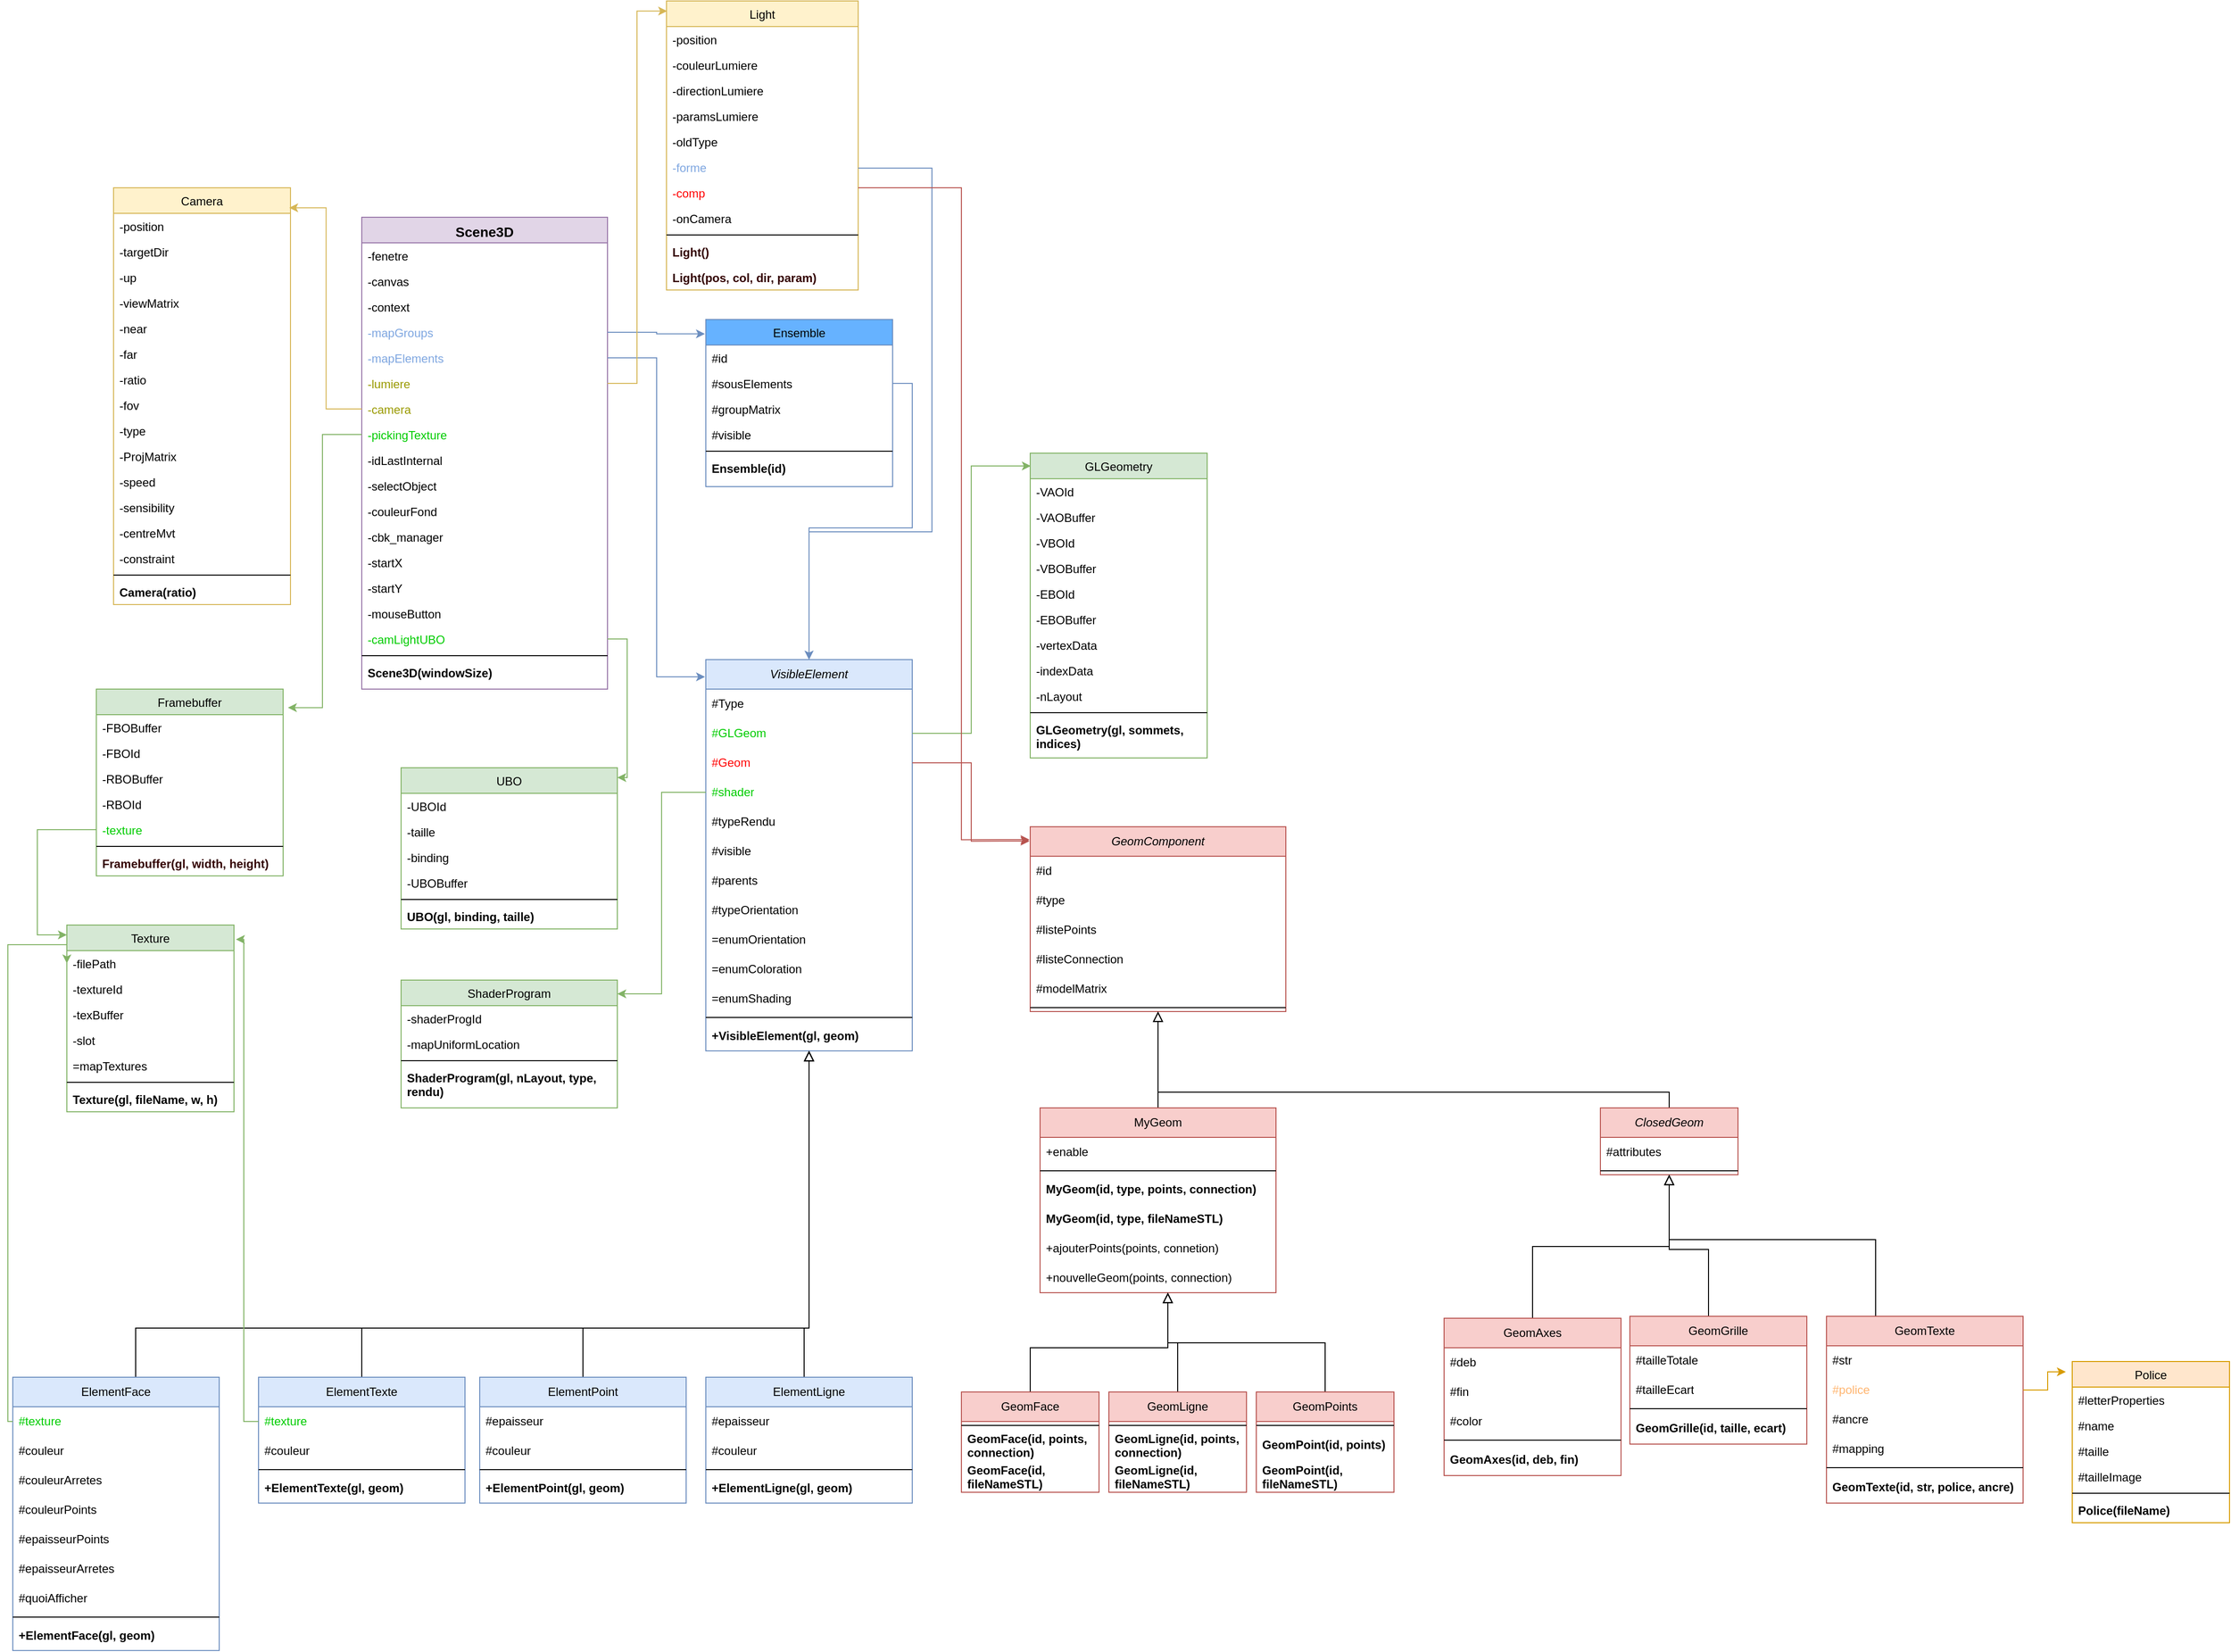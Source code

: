<mxfile version="21.6.1" type="device">
  <diagram id="C5RBs43oDa-KdzZeNtuy" name="Page-1">
    <mxGraphModel dx="3218" dy="4514" grid="1" gridSize="10" guides="1" tooltips="1" connect="1" arrows="1" fold="1" page="1" pageScale="1" pageWidth="1169" pageHeight="1654" math="0" shadow="0">
      <root>
        <mxCell id="WIyWlLk6GJQsqaUBKTNV-0" />
        <mxCell id="WIyWlLk6GJQsqaUBKTNV-1" parent="WIyWlLk6GJQsqaUBKTNV-0" />
        <mxCell id="zkfFHV4jXpPFQw0GAbJ--17" value="GLGeometry" style="swimlane;fontStyle=0;align=center;verticalAlign=top;childLayout=stackLayout;horizontal=1;startSize=26;horizontalStack=0;resizeParent=1;resizeLast=0;collapsible=1;marginBottom=0;rounded=0;shadow=0;strokeWidth=1;fillColor=#d5e8d4;strokeColor=#82b366;" parent="WIyWlLk6GJQsqaUBKTNV-1" vertex="1">
          <mxGeometry x="-110" y="-1290" width="180" height="310" as="geometry">
            <mxRectangle x="550" y="140" width="160" height="26" as="alternateBounds" />
          </mxGeometry>
        </mxCell>
        <mxCell id="zkfFHV4jXpPFQw0GAbJ--18" value="-VAOId" style="text;align=left;verticalAlign=top;spacingLeft=4;spacingRight=4;overflow=hidden;rotatable=0;points=[[0,0.5],[1,0.5]];portConstraint=eastwest;" parent="zkfFHV4jXpPFQw0GAbJ--17" vertex="1">
          <mxGeometry y="26" width="180" height="26" as="geometry" />
        </mxCell>
        <mxCell id="zkfFHV4jXpPFQw0GAbJ--19" value="-VAOBuffer" style="text;align=left;verticalAlign=top;spacingLeft=4;spacingRight=4;overflow=hidden;rotatable=0;points=[[0,0.5],[1,0.5]];portConstraint=eastwest;rounded=0;shadow=0;html=0;" parent="zkfFHV4jXpPFQw0GAbJ--17" vertex="1">
          <mxGeometry y="52" width="180" height="26" as="geometry" />
        </mxCell>
        <mxCell id="zkfFHV4jXpPFQw0GAbJ--20" value="-VBOId" style="text;align=left;verticalAlign=top;spacingLeft=4;spacingRight=4;overflow=hidden;rotatable=0;points=[[0,0.5],[1,0.5]];portConstraint=eastwest;rounded=0;shadow=0;html=0;" parent="zkfFHV4jXpPFQw0GAbJ--17" vertex="1">
          <mxGeometry y="78" width="180" height="26" as="geometry" />
        </mxCell>
        <mxCell id="zkfFHV4jXpPFQw0GAbJ--21" value="-VBOBuffer" style="text;align=left;verticalAlign=top;spacingLeft=4;spacingRight=4;overflow=hidden;rotatable=0;points=[[0,0.5],[1,0.5]];portConstraint=eastwest;rounded=0;shadow=0;html=0;" parent="zkfFHV4jXpPFQw0GAbJ--17" vertex="1">
          <mxGeometry y="104" width="180" height="26" as="geometry" />
        </mxCell>
        <mxCell id="zkfFHV4jXpPFQw0GAbJ--22" value="-EBOId" style="text;align=left;verticalAlign=top;spacingLeft=4;spacingRight=4;overflow=hidden;rotatable=0;points=[[0,0.5],[1,0.5]];portConstraint=eastwest;rounded=0;shadow=0;html=0;" parent="zkfFHV4jXpPFQw0GAbJ--17" vertex="1">
          <mxGeometry y="130" width="180" height="26" as="geometry" />
        </mxCell>
        <mxCell id="zkfFHV4jXpPFQw0GAbJ--24" value="-EBOBuffer" style="text;align=left;verticalAlign=top;spacingLeft=4;spacingRight=4;overflow=hidden;rotatable=0;points=[[0,0.5],[1,0.5]];portConstraint=eastwest;" parent="zkfFHV4jXpPFQw0GAbJ--17" vertex="1">
          <mxGeometry y="156" width="180" height="26" as="geometry" />
        </mxCell>
        <mxCell id="ik6Z6_H8D7whdaOouS64-12" value="-vertexData" style="text;align=left;verticalAlign=top;spacingLeft=4;spacingRight=4;overflow=hidden;rotatable=0;points=[[0,0.5],[1,0.5]];portConstraint=eastwest;" parent="zkfFHV4jXpPFQw0GAbJ--17" vertex="1">
          <mxGeometry y="182" width="180" height="26" as="geometry" />
        </mxCell>
        <mxCell id="RvtfL5sYZ-J_LKOuBiJq-5" value="-indexData" style="text;align=left;verticalAlign=top;spacingLeft=4;spacingRight=4;overflow=hidden;rotatable=0;points=[[0,0.5],[1,0.5]];portConstraint=eastwest;" parent="zkfFHV4jXpPFQw0GAbJ--17" vertex="1">
          <mxGeometry y="208" width="180" height="26" as="geometry" />
        </mxCell>
        <mxCell id="qrCOFA3V-3kl46oXZ3AI-6" value="-nLayout" style="text;align=left;verticalAlign=top;spacingLeft=4;spacingRight=4;overflow=hidden;rotatable=0;points=[[0,0.5],[1,0.5]];portConstraint=eastwest;" parent="zkfFHV4jXpPFQw0GAbJ--17" vertex="1">
          <mxGeometry y="234" width="180" height="26" as="geometry" />
        </mxCell>
        <mxCell id="zkfFHV4jXpPFQw0GAbJ--23" value="" style="line;html=1;strokeWidth=1;align=left;verticalAlign=middle;spacingTop=-1;spacingLeft=3;spacingRight=3;rotatable=0;labelPosition=right;points=[];portConstraint=eastwest;" parent="zkfFHV4jXpPFQw0GAbJ--17" vertex="1">
          <mxGeometry y="260" width="180" height="8" as="geometry" />
        </mxCell>
        <mxCell id="qrCOFA3V-3kl46oXZ3AI-8" value="GLGeometry(gl, sommets,&#xa;indices)" style="text;align=left;verticalAlign=top;spacingLeft=4;spacingRight=4;overflow=hidden;rotatable=0;points=[[0,0.5],[1,0.5]];portConstraint=eastwest;rounded=0;shadow=0;html=0;fontStyle=1" parent="zkfFHV4jXpPFQw0GAbJ--17" vertex="1">
          <mxGeometry y="268" width="180" height="32" as="geometry" />
        </mxCell>
        <mxCell id="WBJu4701Htc0vBQhbfCl-14" value="Scene3D" style="swimlane;fontStyle=1;align=center;verticalAlign=top;childLayout=stackLayout;horizontal=1;startSize=26;horizontalStack=0;resizeParent=1;resizeLast=0;collapsible=1;marginBottom=0;rounded=0;shadow=0;strokeWidth=1;fillColor=#e1d5e7;strokeColor=#9673a6;fontSize=14;" parent="WIyWlLk6GJQsqaUBKTNV-1" vertex="1">
          <mxGeometry x="-790" y="-1530" width="250" height="480" as="geometry">
            <mxRectangle x="230" y="140" width="160" height="26" as="alternateBounds" />
          </mxGeometry>
        </mxCell>
        <mxCell id="WBJu4701Htc0vBQhbfCl-15" value="-fenetre" style="text;align=left;verticalAlign=top;spacingLeft=4;spacingRight=4;overflow=hidden;rotatable=0;points=[[0,0.5],[1,0.5]];portConstraint=eastwest;" parent="WBJu4701Htc0vBQhbfCl-14" vertex="1">
          <mxGeometry y="26" width="250" height="26" as="geometry" />
        </mxCell>
        <mxCell id="DEPMM7hZHC4N8jJwbxMw-22" value="-canvas" style="text;align=left;verticalAlign=top;spacingLeft=4;spacingRight=4;overflow=hidden;rotatable=0;points=[[0,0.5],[1,0.5]];portConstraint=eastwest;" parent="WBJu4701Htc0vBQhbfCl-14" vertex="1">
          <mxGeometry y="52" width="250" height="26" as="geometry" />
        </mxCell>
        <mxCell id="DEPMM7hZHC4N8jJwbxMw-23" value="-context" style="text;align=left;verticalAlign=top;spacingLeft=4;spacingRight=4;overflow=hidden;rotatable=0;points=[[0,0.5],[1,0.5]];portConstraint=eastwest;" parent="WBJu4701Htc0vBQhbfCl-14" vertex="1">
          <mxGeometry y="78" width="250" height="26" as="geometry" />
        </mxCell>
        <mxCell id="vlnnhzOMbYb2EIQPIaxN-1" value="-mapGroups" style="text;align=left;verticalAlign=top;spacingLeft=4;spacingRight=4;overflow=hidden;rotatable=0;points=[[0,0.5],[1,0.5]];portConstraint=eastwest;rounded=0;shadow=0;html=0;fontColor=#7EA6E0;" parent="WBJu4701Htc0vBQhbfCl-14" vertex="1">
          <mxGeometry y="104" width="250" height="26" as="geometry" />
        </mxCell>
        <mxCell id="WBJu4701Htc0vBQhbfCl-16" value="-mapElements" style="text;align=left;verticalAlign=top;spacingLeft=4;spacingRight=4;overflow=hidden;rotatable=0;points=[[0,0.5],[1,0.5]];portConstraint=eastwest;rounded=0;shadow=0;html=0;fontColor=#7EA6E0;" parent="WBJu4701Htc0vBQhbfCl-14" vertex="1">
          <mxGeometry y="130" width="250" height="26" as="geometry" />
        </mxCell>
        <mxCell id="WBJu4701Htc0vBQhbfCl-112" value="-lumiere" style="text;align=left;verticalAlign=top;spacingLeft=4;spacingRight=4;overflow=hidden;rotatable=0;points=[[0,0.5],[1,0.5]];portConstraint=eastwest;rounded=0;shadow=0;html=0;fontColor=#999900;" parent="WBJu4701Htc0vBQhbfCl-14" vertex="1">
          <mxGeometry y="156" width="250" height="26" as="geometry" />
        </mxCell>
        <mxCell id="WBJu4701Htc0vBQhbfCl-113" value="-camera" style="text;align=left;verticalAlign=top;spacingLeft=4;spacingRight=4;overflow=hidden;rotatable=0;points=[[0,0.5],[1,0.5]];portConstraint=eastwest;rounded=0;shadow=0;html=0;fontColor=#999900;" parent="WBJu4701Htc0vBQhbfCl-14" vertex="1">
          <mxGeometry y="182" width="250" height="26" as="geometry" />
        </mxCell>
        <mxCell id="DEPMM7hZHC4N8jJwbxMw-24" value="-pickingTexture" style="text;align=left;verticalAlign=top;spacingLeft=4;spacingRight=4;overflow=hidden;rotatable=0;points=[[0,0.5],[1,0.5]];portConstraint=eastwest;fontColor=#00CC00;" parent="WBJu4701Htc0vBQhbfCl-14" vertex="1">
          <mxGeometry y="208" width="250" height="26" as="geometry" />
        </mxCell>
        <mxCell id="WBJu4701Htc0vBQhbfCl-114" value="-idLastInternal" style="text;align=left;verticalAlign=top;spacingLeft=4;spacingRight=4;overflow=hidden;rotatable=0;points=[[0,0.5],[1,0.5]];portConstraint=eastwest;rounded=0;shadow=0;html=0;fontColor=#000000;" parent="WBJu4701Htc0vBQhbfCl-14" vertex="1">
          <mxGeometry y="234" width="250" height="26" as="geometry" />
        </mxCell>
        <mxCell id="WjGwJabCW6HezHtVnTJ3-36" value="-selectObject" style="text;align=left;verticalAlign=top;spacingLeft=4;spacingRight=4;overflow=hidden;rotatable=0;points=[[0,0.5],[1,0.5]];portConstraint=eastwest;rounded=0;shadow=0;html=0;fontColor=#000000;" vertex="1" parent="WBJu4701Htc0vBQhbfCl-14">
          <mxGeometry y="260" width="250" height="26" as="geometry" />
        </mxCell>
        <mxCell id="WjGwJabCW6HezHtVnTJ3-40" value="-couleurFond" style="text;align=left;verticalAlign=top;spacingLeft=4;spacingRight=4;overflow=hidden;rotatable=0;points=[[0,0.5],[1,0.5]];portConstraint=eastwest;rounded=0;shadow=0;html=0;fontColor=#000000;" vertex="1" parent="WBJu4701Htc0vBQhbfCl-14">
          <mxGeometry y="286" width="250" height="26" as="geometry" />
        </mxCell>
        <mxCell id="WjGwJabCW6HezHtVnTJ3-41" value="-cbk_manager" style="text;align=left;verticalAlign=top;spacingLeft=4;spacingRight=4;overflow=hidden;rotatable=0;points=[[0,0.5],[1,0.5]];portConstraint=eastwest;rounded=0;shadow=0;html=0;fontColor=#000000;" vertex="1" parent="WBJu4701Htc0vBQhbfCl-14">
          <mxGeometry y="312" width="250" height="26" as="geometry" />
        </mxCell>
        <mxCell id="WjGwJabCW6HezHtVnTJ3-39" value="-startX" style="text;align=left;verticalAlign=top;spacingLeft=4;spacingRight=4;overflow=hidden;rotatable=0;points=[[0,0.5],[1,0.5]];portConstraint=eastwest;rounded=0;shadow=0;html=0;fontColor=#000000;" vertex="1" parent="WBJu4701Htc0vBQhbfCl-14">
          <mxGeometry y="338" width="250" height="26" as="geometry" />
        </mxCell>
        <mxCell id="WjGwJabCW6HezHtVnTJ3-38" value="-startY" style="text;align=left;verticalAlign=top;spacingLeft=4;spacingRight=4;overflow=hidden;rotatable=0;points=[[0,0.5],[1,0.5]];portConstraint=eastwest;rounded=0;shadow=0;html=0;fontColor=#000000;" vertex="1" parent="WBJu4701Htc0vBQhbfCl-14">
          <mxGeometry y="364" width="250" height="26" as="geometry" />
        </mxCell>
        <mxCell id="WjGwJabCW6HezHtVnTJ3-47" value="-mouseButton" style="text;align=left;verticalAlign=top;spacingLeft=4;spacingRight=4;overflow=hidden;rotatable=0;points=[[0,0.5],[1,0.5]];portConstraint=eastwest;rounded=0;shadow=0;html=0;fontColor=#000000;" vertex="1" parent="WBJu4701Htc0vBQhbfCl-14">
          <mxGeometry y="390" width="250" height="26" as="geometry" />
        </mxCell>
        <mxCell id="WjGwJabCW6HezHtVnTJ3-37" value="-camLightUBO" style="text;align=left;verticalAlign=top;spacingLeft=4;spacingRight=4;overflow=hidden;rotatable=0;points=[[0,0.5],[1,0.5]];portConstraint=eastwest;rounded=0;shadow=0;html=0;fontColor=#00CC00;" vertex="1" parent="WBJu4701Htc0vBQhbfCl-14">
          <mxGeometry y="416" width="250" height="26" as="geometry" />
        </mxCell>
        <mxCell id="duwLx8y1D6YctD_Wj4Sk-28" value="" style="line;html=1;strokeWidth=1;align=left;verticalAlign=middle;spacingTop=-1;spacingLeft=3;spacingRight=3;rotatable=0;labelPosition=right;points=[];portConstraint=eastwest;" parent="WBJu4701Htc0vBQhbfCl-14" vertex="1">
          <mxGeometry y="442" width="250" height="8" as="geometry" />
        </mxCell>
        <mxCell id="DEPMM7hZHC4N8jJwbxMw-27" value="Scene3D(windowSize)" style="text;align=left;verticalAlign=top;spacingLeft=4;spacingRight=4;overflow=hidden;rotatable=0;points=[[0,0.5],[1,0.5]];portConstraint=eastwest;rounded=0;shadow=0;html=0;fontStyle=1" parent="WBJu4701Htc0vBQhbfCl-14" vertex="1">
          <mxGeometry y="450" width="250" height="26" as="geometry" />
        </mxCell>
        <mxCell id="WBJu4701Htc0vBQhbfCl-38" value="Light" style="swimlane;fontStyle=0;align=center;verticalAlign=top;childLayout=stackLayout;horizontal=1;startSize=26;horizontalStack=0;resizeParent=1;resizeLast=0;collapsible=1;marginBottom=0;rounded=0;shadow=0;strokeWidth=1;fillColor=#fff2cc;strokeColor=#d6b656;" parent="WIyWlLk6GJQsqaUBKTNV-1" vertex="1">
          <mxGeometry x="-480" y="-1750" width="195" height="294" as="geometry">
            <mxRectangle x="550" y="140" width="160" height="26" as="alternateBounds" />
          </mxGeometry>
        </mxCell>
        <mxCell id="duwLx8y1D6YctD_Wj4Sk-15" value="-position" style="text;align=left;verticalAlign=top;spacingLeft=4;spacingRight=4;overflow=hidden;rotatable=0;points=[[0,0.5],[1,0.5]];portConstraint=eastwest;rounded=0;shadow=0;html=0;" parent="WBJu4701Htc0vBQhbfCl-38" vertex="1">
          <mxGeometry y="26" width="195" height="26" as="geometry" />
        </mxCell>
        <mxCell id="WBJu4701Htc0vBQhbfCl-39" value="-couleurLumiere" style="text;align=left;verticalAlign=top;spacingLeft=4;spacingRight=4;overflow=hidden;rotatable=0;points=[[0,0.5],[1,0.5]];portConstraint=eastwest;rounded=0;shadow=0;html=0;" parent="WBJu4701Htc0vBQhbfCl-38" vertex="1">
          <mxGeometry y="52" width="195" height="26" as="geometry" />
        </mxCell>
        <mxCell id="hJFqPVswEt3TXw5oEw_Q-15" value="-directionLumiere" style="text;align=left;verticalAlign=top;spacingLeft=4;spacingRight=4;overflow=hidden;rotatable=0;points=[[0,0.5],[1,0.5]];portConstraint=eastwest;rounded=0;shadow=0;html=0;" parent="WBJu4701Htc0vBQhbfCl-38" vertex="1">
          <mxGeometry y="78" width="195" height="26" as="geometry" />
        </mxCell>
        <mxCell id="RvtfL5sYZ-J_LKOuBiJq-7" value="-paramsLumiere" style="text;align=left;verticalAlign=top;spacingLeft=4;spacingRight=4;overflow=hidden;rotatable=0;points=[[0,0.5],[1,0.5]];portConstraint=eastwest;rounded=0;shadow=0;html=0;" parent="WBJu4701Htc0vBQhbfCl-38" vertex="1">
          <mxGeometry y="104" width="195" height="26" as="geometry" />
        </mxCell>
        <mxCell id="jGeao2zxUsMfFxaalZtc-1" value="-oldType" style="text;align=left;verticalAlign=top;spacingLeft=4;spacingRight=4;overflow=hidden;rotatable=0;points=[[0,0.5],[1,0.5]];portConstraint=eastwest;rounded=0;shadow=0;html=0;" parent="WBJu4701Htc0vBQhbfCl-38" vertex="1">
          <mxGeometry y="130" width="195" height="26" as="geometry" />
        </mxCell>
        <mxCell id="jGeao2zxUsMfFxaalZtc-0" value="-forme" style="text;align=left;verticalAlign=top;spacingLeft=4;spacingRight=4;overflow=hidden;rotatable=0;points=[[0,0.5],[1,0.5]];portConstraint=eastwest;rounded=0;shadow=0;html=0;fontColor=#7EA6E0;" parent="WBJu4701Htc0vBQhbfCl-38" vertex="1">
          <mxGeometry y="156" width="195" height="26" as="geometry" />
        </mxCell>
        <mxCell id="WjGwJabCW6HezHtVnTJ3-25" value="-comp" style="text;align=left;verticalAlign=top;spacingLeft=4;spacingRight=4;overflow=hidden;rotatable=0;points=[[0,0.5],[1,0.5]];portConstraint=eastwest;rounded=0;shadow=0;html=0;fontColor=#FF0000;" vertex="1" parent="WBJu4701Htc0vBQhbfCl-38">
          <mxGeometry y="182" width="195" height="26" as="geometry" />
        </mxCell>
        <mxCell id="WjGwJabCW6HezHtVnTJ3-26" value="-onCamera" style="text;align=left;verticalAlign=top;spacingLeft=4;spacingRight=4;overflow=hidden;rotatable=0;points=[[0,0.5],[1,0.5]];portConstraint=eastwest;rounded=0;shadow=0;html=0;" vertex="1" parent="WBJu4701Htc0vBQhbfCl-38">
          <mxGeometry y="208" width="195" height="26" as="geometry" />
        </mxCell>
        <mxCell id="WBJu4701Htc0vBQhbfCl-49" value="" style="line;html=1;strokeWidth=1;align=left;verticalAlign=middle;spacingTop=-1;spacingLeft=3;spacingRight=3;rotatable=0;labelPosition=right;points=[];portConstraint=eastwest;" parent="WBJu4701Htc0vBQhbfCl-38" vertex="1">
          <mxGeometry y="234" width="195" height="8" as="geometry" />
        </mxCell>
        <mxCell id="WjGwJabCW6HezHtVnTJ3-27" value="Light()" style="text;align=left;verticalAlign=top;spacingLeft=4;spacingRight=4;overflow=hidden;rotatable=0;points=[[0,0.5],[1,0.5]];portConstraint=eastwest;rounded=0;shadow=0;html=0;fontStyle=1;fontColor=#330000;" vertex="1" parent="WBJu4701Htc0vBQhbfCl-38">
          <mxGeometry y="242" width="195" height="26" as="geometry" />
        </mxCell>
        <mxCell id="jGeao2zxUsMfFxaalZtc-12" value="Light(pos, col, dir, param)" style="text;align=left;verticalAlign=top;spacingLeft=4;spacingRight=4;overflow=hidden;rotatable=0;points=[[0,0.5],[1,0.5]];portConstraint=eastwest;rounded=0;shadow=0;html=0;fontStyle=1;fontColor=#330000;" parent="WBJu4701Htc0vBQhbfCl-38" vertex="1">
          <mxGeometry y="268" width="195" height="26" as="geometry" />
        </mxCell>
        <mxCell id="WBJu4701Htc0vBQhbfCl-101" value="Camera" style="swimlane;fontStyle=0;align=center;verticalAlign=top;childLayout=stackLayout;horizontal=1;startSize=26;horizontalStack=0;resizeParent=1;resizeLast=0;collapsible=1;marginBottom=0;rounded=0;shadow=0;strokeWidth=1;fillColor=#fff2cc;strokeColor=#d6b656;" parent="WIyWlLk6GJQsqaUBKTNV-1" vertex="1">
          <mxGeometry x="-1042.5" y="-1560" width="180" height="424" as="geometry">
            <mxRectangle x="230" y="140" width="160" height="26" as="alternateBounds" />
          </mxGeometry>
        </mxCell>
        <mxCell id="WBJu4701Htc0vBQhbfCl-102" value="-position" style="text;align=left;verticalAlign=top;spacingLeft=4;spacingRight=4;overflow=hidden;rotatable=0;points=[[0,0.5],[1,0.5]];portConstraint=eastwest;" parent="WBJu4701Htc0vBQhbfCl-101" vertex="1">
          <mxGeometry y="26" width="180" height="26" as="geometry" />
        </mxCell>
        <mxCell id="WBJu4701Htc0vBQhbfCl-103" value="-targetDir" style="text;align=left;verticalAlign=top;spacingLeft=4;spacingRight=4;overflow=hidden;rotatable=0;points=[[0,0.5],[1,0.5]];portConstraint=eastwest;rounded=0;shadow=0;html=0;" parent="WBJu4701Htc0vBQhbfCl-101" vertex="1">
          <mxGeometry y="52" width="180" height="26" as="geometry" />
        </mxCell>
        <mxCell id="WBJu4701Htc0vBQhbfCl-105" value="-up" style="text;align=left;verticalAlign=top;spacingLeft=4;spacingRight=4;overflow=hidden;rotatable=0;points=[[0,0.5],[1,0.5]];portConstraint=eastwest;rounded=0;shadow=0;html=0;" parent="WBJu4701Htc0vBQhbfCl-101" vertex="1">
          <mxGeometry y="78" width="180" height="26" as="geometry" />
        </mxCell>
        <mxCell id="WBJu4701Htc0vBQhbfCl-106" value="-viewMatrix" style="text;align=left;verticalAlign=top;spacingLeft=4;spacingRight=4;overflow=hidden;rotatable=0;points=[[0,0.5],[1,0.5]];portConstraint=eastwest;rounded=0;shadow=0;html=0;" parent="WBJu4701Htc0vBQhbfCl-101" vertex="1">
          <mxGeometry y="104" width="180" height="26" as="geometry" />
        </mxCell>
        <mxCell id="WBJu4701Htc0vBQhbfCl-108" value="-near" style="text;align=left;verticalAlign=top;spacingLeft=4;spacingRight=4;overflow=hidden;rotatable=0;points=[[0,0.5],[1,0.5]];portConstraint=eastwest;rounded=0;shadow=0;html=0;" parent="WBJu4701Htc0vBQhbfCl-101" vertex="1">
          <mxGeometry y="130" width="180" height="26" as="geometry" />
        </mxCell>
        <mxCell id="WBJu4701Htc0vBQhbfCl-109" value="-far" style="text;align=left;verticalAlign=top;spacingLeft=4;spacingRight=4;overflow=hidden;rotatable=0;points=[[0,0.5],[1,0.5]];portConstraint=eastwest;rounded=0;shadow=0;html=0;" parent="WBJu4701Htc0vBQhbfCl-101" vertex="1">
          <mxGeometry y="156" width="180" height="26" as="geometry" />
        </mxCell>
        <mxCell id="WBJu4701Htc0vBQhbfCl-110" value="-ratio" style="text;align=left;verticalAlign=top;spacingLeft=4;spacingRight=4;overflow=hidden;rotatable=0;points=[[0,0.5],[1,0.5]];portConstraint=eastwest;rounded=0;shadow=0;html=0;" parent="WBJu4701Htc0vBQhbfCl-101" vertex="1">
          <mxGeometry y="182" width="180" height="26" as="geometry" />
        </mxCell>
        <mxCell id="WBJu4701Htc0vBQhbfCl-111" value="-fov" style="text;align=left;verticalAlign=top;spacingLeft=4;spacingRight=4;overflow=hidden;rotatable=0;points=[[0,0.5],[1,0.5]];portConstraint=eastwest;rounded=0;shadow=0;html=0;" parent="WBJu4701Htc0vBQhbfCl-101" vertex="1">
          <mxGeometry y="208" width="180" height="26" as="geometry" />
        </mxCell>
        <mxCell id="jGeao2zxUsMfFxaalZtc-2" value="-type" style="text;align=left;verticalAlign=top;spacingLeft=4;spacingRight=4;overflow=hidden;rotatable=0;points=[[0,0.5],[1,0.5]];portConstraint=eastwest;rounded=0;shadow=0;html=0;" parent="WBJu4701Htc0vBQhbfCl-101" vertex="1">
          <mxGeometry y="234" width="180" height="26" as="geometry" />
        </mxCell>
        <mxCell id="WjGwJabCW6HezHtVnTJ3-13" value="-ProjMatrix" style="text;align=left;verticalAlign=top;spacingLeft=4;spacingRight=4;overflow=hidden;rotatable=0;points=[[0,0.5],[1,0.5]];portConstraint=eastwest;rounded=0;shadow=0;html=0;" vertex="1" parent="WBJu4701Htc0vBQhbfCl-101">
          <mxGeometry y="260" width="180" height="26" as="geometry" />
        </mxCell>
        <mxCell id="WjGwJabCW6HezHtVnTJ3-14" value="-speed" style="text;align=left;verticalAlign=top;spacingLeft=4;spacingRight=4;overflow=hidden;rotatable=0;points=[[0,0.5],[1,0.5]];portConstraint=eastwest;rounded=0;shadow=0;html=0;" vertex="1" parent="WBJu4701Htc0vBQhbfCl-101">
          <mxGeometry y="286" width="180" height="26" as="geometry" />
        </mxCell>
        <mxCell id="WjGwJabCW6HezHtVnTJ3-15" value="-sensibility" style="text;align=left;verticalAlign=top;spacingLeft=4;spacingRight=4;overflow=hidden;rotatable=0;points=[[0,0.5],[1,0.5]];portConstraint=eastwest;rounded=0;shadow=0;html=0;" vertex="1" parent="WBJu4701Htc0vBQhbfCl-101">
          <mxGeometry y="312" width="180" height="26" as="geometry" />
        </mxCell>
        <mxCell id="WjGwJabCW6HezHtVnTJ3-16" value="-centreMvt" style="text;align=left;verticalAlign=top;spacingLeft=4;spacingRight=4;overflow=hidden;rotatable=0;points=[[0,0.5],[1,0.5]];portConstraint=eastwest;rounded=0;shadow=0;html=0;" vertex="1" parent="WBJu4701Htc0vBQhbfCl-101">
          <mxGeometry y="338" width="180" height="26" as="geometry" />
        </mxCell>
        <mxCell id="WBJu4701Htc0vBQhbfCl-107" value="-constraint" style="text;align=left;verticalAlign=top;spacingLeft=4;spacingRight=4;overflow=hidden;rotatable=0;points=[[0,0.5],[1,0.5]];portConstraint=eastwest;rounded=0;shadow=0;html=0;" parent="WBJu4701Htc0vBQhbfCl-101" vertex="1">
          <mxGeometry y="364" width="180" height="26" as="geometry" />
        </mxCell>
        <mxCell id="WBJu4701Htc0vBQhbfCl-104" value="" style="line;html=1;strokeWidth=1;align=left;verticalAlign=middle;spacingTop=-1;spacingLeft=3;spacingRight=3;rotatable=0;labelPosition=right;points=[];portConstraint=eastwest;" parent="WBJu4701Htc0vBQhbfCl-101" vertex="1">
          <mxGeometry y="390" width="180" height="8" as="geometry" />
        </mxCell>
        <mxCell id="jGeao2zxUsMfFxaalZtc-13" value="Camera(ratio)" style="text;align=left;verticalAlign=top;spacingLeft=4;spacingRight=4;overflow=hidden;rotatable=0;points=[[0,0.5],[1,0.5]];portConstraint=eastwest;rounded=0;shadow=0;html=0;fontStyle=1" parent="WBJu4701Htc0vBQhbfCl-101" vertex="1">
          <mxGeometry y="398" width="180" height="26" as="geometry" />
        </mxCell>
        <mxCell id="WBJu4701Htc0vBQhbfCl-119" value="ShaderProgram" style="swimlane;fontStyle=0;align=center;verticalAlign=top;childLayout=stackLayout;horizontal=1;startSize=26;horizontalStack=0;resizeParent=1;resizeLast=0;collapsible=1;marginBottom=0;rounded=0;shadow=0;strokeWidth=1;fillColor=#d5e8d4;strokeColor=#82b366;" parent="WIyWlLk6GJQsqaUBKTNV-1" vertex="1">
          <mxGeometry x="-750" y="-754" width="220" height="130" as="geometry">
            <mxRectangle x="230" y="140" width="160" height="26" as="alternateBounds" />
          </mxGeometry>
        </mxCell>
        <mxCell id="WBJu4701Htc0vBQhbfCl-120" value="-shaderProgId" style="text;align=left;verticalAlign=top;spacingLeft=4;spacingRight=4;overflow=hidden;rotatable=0;points=[[0,0.5],[1,0.5]];portConstraint=eastwest;" parent="WBJu4701Htc0vBQhbfCl-119" vertex="1">
          <mxGeometry y="26" width="220" height="26" as="geometry" />
        </mxCell>
        <mxCell id="RvtfL5sYZ-J_LKOuBiJq-20" value="-mapUniformLocation" style="text;align=left;verticalAlign=top;spacingLeft=4;spacingRight=4;overflow=hidden;rotatable=0;points=[[0,0.5],[1,0.5]];portConstraint=eastwest;" parent="WBJu4701Htc0vBQhbfCl-119" vertex="1">
          <mxGeometry y="52" width="220" height="26" as="geometry" />
        </mxCell>
        <mxCell id="WBJu4701Htc0vBQhbfCl-122" value="" style="line;html=1;strokeWidth=1;align=left;verticalAlign=middle;spacingTop=-1;spacingLeft=3;spacingRight=3;rotatable=0;labelPosition=right;points=[];portConstraint=eastwest;" parent="WBJu4701Htc0vBQhbfCl-119" vertex="1">
          <mxGeometry y="78" width="220" height="8" as="geometry" />
        </mxCell>
        <mxCell id="WBJu4701Htc0vBQhbfCl-127" value="ShaderProgram(gl, nLayout, type,&#xa;rendu)" style="text;align=left;verticalAlign=top;spacingLeft=4;spacingRight=4;overflow=hidden;rotatable=0;points=[[0,0.5],[1,0.5]];portConstraint=eastwest;rounded=0;shadow=0;html=0;fontStyle=1;imageAspect=1;noLabel=0;portConstraintRotation=0;movableLabel=0;fixedWidth=0;backgroundOutline=0;" parent="WBJu4701Htc0vBQhbfCl-119" vertex="1">
          <mxGeometry y="86" width="220" height="34" as="geometry" />
        </mxCell>
        <mxCell id="WBJu4701Htc0vBQhbfCl-123" value="Texture" style="swimlane;fontStyle=0;align=center;verticalAlign=top;childLayout=stackLayout;horizontal=1;startSize=26;horizontalStack=0;resizeParent=1;resizeLast=0;collapsible=1;marginBottom=0;rounded=0;shadow=0;strokeWidth=1;fillColor=#d5e8d4;strokeColor=#82b366;" parent="WIyWlLk6GJQsqaUBKTNV-1" vertex="1">
          <mxGeometry x="-1090" y="-810" width="170" height="190" as="geometry">
            <mxRectangle x="230" y="140" width="160" height="26" as="alternateBounds" />
          </mxGeometry>
        </mxCell>
        <mxCell id="jGeao2zxUsMfFxaalZtc-8" value="-filePath" style="text;align=left;verticalAlign=top;spacingLeft=4;spacingRight=4;overflow=hidden;rotatable=0;points=[[0,0.5],[1,0.5]];portConstraint=eastwest;" parent="WBJu4701Htc0vBQhbfCl-123" vertex="1">
          <mxGeometry y="26" width="170" height="26" as="geometry" />
        </mxCell>
        <mxCell id="jGeao2zxUsMfFxaalZtc-7" value="-textureId" style="text;align=left;verticalAlign=top;spacingLeft=4;spacingRight=4;overflow=hidden;rotatable=0;points=[[0,0.5],[1,0.5]];portConstraint=eastwest;" parent="WBJu4701Htc0vBQhbfCl-123" vertex="1">
          <mxGeometry y="52" width="170" height="26" as="geometry" />
        </mxCell>
        <mxCell id="jGeao2zxUsMfFxaalZtc-6" value="-texBuffer" style="text;align=left;verticalAlign=top;spacingLeft=4;spacingRight=4;overflow=hidden;rotatable=0;points=[[0,0.5],[1,0.5]];portConstraint=eastwest;" parent="WBJu4701Htc0vBQhbfCl-123" vertex="1">
          <mxGeometry y="78" width="170" height="26" as="geometry" />
        </mxCell>
        <mxCell id="WBJu4701Htc0vBQhbfCl-124" value="-slot" style="text;align=left;verticalAlign=top;spacingLeft=4;spacingRight=4;overflow=hidden;rotatable=0;points=[[0,0.5],[1,0.5]];portConstraint=eastwest;" parent="WBJu4701Htc0vBQhbfCl-123" vertex="1">
          <mxGeometry y="104" width="170" height="26" as="geometry" />
        </mxCell>
        <mxCell id="RvtfL5sYZ-J_LKOuBiJq-22" value="=mapTextures" style="text;align=left;verticalAlign=top;spacingLeft=4;spacingRight=4;overflow=hidden;rotatable=0;points=[[0,0.5],[1,0.5]];portConstraint=eastwest;fontStyle=0" parent="WBJu4701Htc0vBQhbfCl-123" vertex="1">
          <mxGeometry y="130" width="170" height="26" as="geometry" />
        </mxCell>
        <mxCell id="WBJu4701Htc0vBQhbfCl-126" value="" style="line;html=1;strokeWidth=1;align=left;verticalAlign=middle;spacingTop=-1;spacingLeft=3;spacingRight=3;rotatable=0;labelPosition=right;points=[];portConstraint=eastwest;" parent="WBJu4701Htc0vBQhbfCl-123" vertex="1">
          <mxGeometry y="156" width="170" height="8" as="geometry" />
        </mxCell>
        <mxCell id="jGeao2zxUsMfFxaalZtc-11" value="Texture(gl, fileName, w, h)" style="text;align=left;verticalAlign=top;spacingLeft=4;spacingRight=4;overflow=hidden;rotatable=0;points=[[0,0.5],[1,0.5]];portConstraint=eastwest;rounded=0;shadow=0;html=0;fontStyle=1" parent="WBJu4701Htc0vBQhbfCl-123" vertex="1">
          <mxGeometry y="164" width="170" height="26" as="geometry" />
        </mxCell>
        <mxCell id="DEPMM7hZHC4N8jJwbxMw-0" value="Framebuffer" style="swimlane;fontStyle=0;align=center;verticalAlign=top;childLayout=stackLayout;horizontal=1;startSize=26;horizontalStack=0;resizeParent=1;resizeLast=0;collapsible=1;marginBottom=0;rounded=0;shadow=0;strokeWidth=1;fillColor=#d5e8d4;strokeColor=#82b366;" parent="WIyWlLk6GJQsqaUBKTNV-1" vertex="1">
          <mxGeometry x="-1060" y="-1050" width="190" height="190" as="geometry">
            <mxRectangle x="550" y="140" width="160" height="26" as="alternateBounds" />
          </mxGeometry>
        </mxCell>
        <mxCell id="DEPMM7hZHC4N8jJwbxMw-1" value="-FBOBuffer" style="text;align=left;verticalAlign=top;spacingLeft=4;spacingRight=4;overflow=hidden;rotatable=0;points=[[0,0.5],[1,0.5]];portConstraint=eastwest;rounded=0;shadow=0;html=0;" parent="DEPMM7hZHC4N8jJwbxMw-0" vertex="1">
          <mxGeometry y="26" width="190" height="26" as="geometry" />
        </mxCell>
        <mxCell id="DEPMM7hZHC4N8jJwbxMw-2" value="-FBOId" style="text;align=left;verticalAlign=top;spacingLeft=4;spacingRight=4;overflow=hidden;rotatable=0;points=[[0,0.5],[1,0.5]];portConstraint=eastwest;rounded=0;shadow=0;html=0;" parent="DEPMM7hZHC4N8jJwbxMw-0" vertex="1">
          <mxGeometry y="52" width="190" height="26" as="geometry" />
        </mxCell>
        <mxCell id="DEPMM7hZHC4N8jJwbxMw-4" value="-RBOBuffer" style="text;align=left;verticalAlign=top;spacingLeft=4;spacingRight=4;overflow=hidden;rotatable=0;points=[[0,0.5],[1,0.5]];portConstraint=eastwest;rounded=0;shadow=0;html=0;" parent="DEPMM7hZHC4N8jJwbxMw-0" vertex="1">
          <mxGeometry y="78" width="190" height="26" as="geometry" />
        </mxCell>
        <mxCell id="DEPMM7hZHC4N8jJwbxMw-8" value="-RBOId" style="text;align=left;verticalAlign=top;spacingLeft=4;spacingRight=4;overflow=hidden;rotatable=0;points=[[0,0.5],[1,0.5]];portConstraint=eastwest;rounded=0;shadow=0;html=0;" parent="DEPMM7hZHC4N8jJwbxMw-0" vertex="1">
          <mxGeometry y="104" width="190" height="26" as="geometry" />
        </mxCell>
        <mxCell id="DEPMM7hZHC4N8jJwbxMw-3" value="-texture" style="text;align=left;verticalAlign=top;spacingLeft=4;spacingRight=4;overflow=hidden;rotatable=0;points=[[0,0.5],[1,0.5]];portConstraint=eastwest;rounded=0;shadow=0;html=0;fontColor=#00CC00;fontStyle=0" parent="DEPMM7hZHC4N8jJwbxMw-0" vertex="1">
          <mxGeometry y="130" width="190" height="26" as="geometry" />
        </mxCell>
        <mxCell id="DEPMM7hZHC4N8jJwbxMw-6" value="" style="line;html=1;strokeWidth=1;align=left;verticalAlign=middle;spacingTop=-1;spacingLeft=3;spacingRight=3;rotatable=0;labelPosition=right;points=[];portConstraint=eastwest;" parent="DEPMM7hZHC4N8jJwbxMw-0" vertex="1">
          <mxGeometry y="156" width="190" height="8" as="geometry" />
        </mxCell>
        <mxCell id="DEPMM7hZHC4N8jJwbxMw-7" value="Framebuffer(gl, width, height)" style="text;align=left;verticalAlign=top;spacingLeft=4;spacingRight=4;overflow=hidden;rotatable=0;points=[[0,0.5],[1,0.5]];portConstraint=eastwest;rounded=0;shadow=0;html=0;fontStyle=1;fontColor=#330000;" parent="DEPMM7hZHC4N8jJwbxMw-0" vertex="1">
          <mxGeometry y="164" width="190" height="26" as="geometry" />
        </mxCell>
        <mxCell id="WjGwJabCW6HezHtVnTJ3-0" value="UBO" style="swimlane;fontStyle=0;align=center;verticalAlign=top;childLayout=stackLayout;horizontal=1;startSize=26;horizontalStack=0;resizeParent=1;resizeLast=0;collapsible=1;marginBottom=0;rounded=0;shadow=0;strokeWidth=1;fillColor=#d5e8d4;strokeColor=#82b366;" vertex="1" parent="WIyWlLk6GJQsqaUBKTNV-1">
          <mxGeometry x="-750" y="-970" width="220" height="164" as="geometry">
            <mxRectangle x="230" y="140" width="160" height="26" as="alternateBounds" />
          </mxGeometry>
        </mxCell>
        <mxCell id="WjGwJabCW6HezHtVnTJ3-1" value="-UBOId" style="text;align=left;verticalAlign=top;spacingLeft=4;spacingRight=4;overflow=hidden;rotatable=0;points=[[0,0.5],[1,0.5]];portConstraint=eastwest;" vertex="1" parent="WjGwJabCW6HezHtVnTJ3-0">
          <mxGeometry y="26" width="220" height="26" as="geometry" />
        </mxCell>
        <mxCell id="WjGwJabCW6HezHtVnTJ3-2" value="-taille" style="text;align=left;verticalAlign=top;spacingLeft=4;spacingRight=4;overflow=hidden;rotatable=0;points=[[0,0.5],[1,0.5]];portConstraint=eastwest;" vertex="1" parent="WjGwJabCW6HezHtVnTJ3-0">
          <mxGeometry y="52" width="220" height="26" as="geometry" />
        </mxCell>
        <mxCell id="WjGwJabCW6HezHtVnTJ3-8" value="-binding" style="text;align=left;verticalAlign=top;spacingLeft=4;spacingRight=4;overflow=hidden;rotatable=0;points=[[0,0.5],[1,0.5]];portConstraint=eastwest;" vertex="1" parent="WjGwJabCW6HezHtVnTJ3-0">
          <mxGeometry y="78" width="220" height="26" as="geometry" />
        </mxCell>
        <mxCell id="WjGwJabCW6HezHtVnTJ3-9" value="-UBOBuffer" style="text;align=left;verticalAlign=top;spacingLeft=4;spacingRight=4;overflow=hidden;rotatable=0;points=[[0,0.5],[1,0.5]];portConstraint=eastwest;" vertex="1" parent="WjGwJabCW6HezHtVnTJ3-0">
          <mxGeometry y="104" width="220" height="26" as="geometry" />
        </mxCell>
        <mxCell id="WjGwJabCW6HezHtVnTJ3-3" value="" style="line;html=1;strokeWidth=1;align=left;verticalAlign=middle;spacingTop=-1;spacingLeft=3;spacingRight=3;rotatable=0;labelPosition=right;points=[];portConstraint=eastwest;" vertex="1" parent="WjGwJabCW6HezHtVnTJ3-0">
          <mxGeometry y="130" width="220" height="8" as="geometry" />
        </mxCell>
        <mxCell id="WjGwJabCW6HezHtVnTJ3-4" value="UBO(gl, binding, taille)" style="text;align=left;verticalAlign=top;spacingLeft=4;spacingRight=4;overflow=hidden;rotatable=0;points=[[0,0.5],[1,0.5]];portConstraint=eastwest;rounded=0;shadow=0;html=0;fontStyle=1" vertex="1" parent="WjGwJabCW6HezHtVnTJ3-0">
          <mxGeometry y="138" width="220" height="26" as="geometry" />
        </mxCell>
        <mxCell id="WjGwJabCW6HezHtVnTJ3-48" value="&lt;i&gt;VisibleElement&lt;/i&gt;" style="swimlane;fontStyle=0;childLayout=stackLayout;horizontal=1;startSize=30;horizontalStack=0;resizeParent=1;resizeParentMax=0;resizeLast=0;collapsible=1;marginBottom=0;whiteSpace=wrap;html=1;fillColor=#dae8fc;strokeColor=#6c8ebf;" vertex="1" parent="WIyWlLk6GJQsqaUBKTNV-1">
          <mxGeometry x="-440" y="-1080" width="210" height="398" as="geometry" />
        </mxCell>
        <mxCell id="WjGwJabCW6HezHtVnTJ3-49" value="#Type" style="text;strokeColor=none;fillColor=none;align=left;verticalAlign=middle;spacingLeft=4;spacingRight=4;overflow=hidden;points=[[0,0.5],[1,0.5]];portConstraint=eastwest;rotatable=0;whiteSpace=wrap;html=1;" vertex="1" parent="WjGwJabCW6HezHtVnTJ3-48">
          <mxGeometry y="30" width="210" height="30" as="geometry" />
        </mxCell>
        <mxCell id="WjGwJabCW6HezHtVnTJ3-51" value="#GLGeom" style="text;strokeColor=none;fillColor=none;align=left;verticalAlign=middle;spacingLeft=4;spacingRight=4;overflow=hidden;points=[[0,0.5],[1,0.5]];portConstraint=eastwest;rotatable=0;whiteSpace=wrap;html=1;fontColor=#00CC00;" vertex="1" parent="WjGwJabCW6HezHtVnTJ3-48">
          <mxGeometry y="60" width="210" height="30" as="geometry" />
        </mxCell>
        <mxCell id="WjGwJabCW6HezHtVnTJ3-50" value="#Geom" style="text;strokeColor=none;fillColor=none;align=left;verticalAlign=middle;spacingLeft=4;spacingRight=4;overflow=hidden;points=[[0,0.5],[1,0.5]];portConstraint=eastwest;rotatable=0;whiteSpace=wrap;html=1;fontColor=#FF0000;" vertex="1" parent="WjGwJabCW6HezHtVnTJ3-48">
          <mxGeometry y="90" width="210" height="30" as="geometry" />
        </mxCell>
        <mxCell id="WjGwJabCW6HezHtVnTJ3-52" value="#shader" style="text;strokeColor=none;fillColor=none;align=left;verticalAlign=middle;spacingLeft=4;spacingRight=4;overflow=hidden;points=[[0,0.5],[1,0.5]];portConstraint=eastwest;rotatable=0;whiteSpace=wrap;html=1;fontColor=#00CC00;" vertex="1" parent="WjGwJabCW6HezHtVnTJ3-48">
          <mxGeometry y="120" width="210" height="30" as="geometry" />
        </mxCell>
        <mxCell id="WjGwJabCW6HezHtVnTJ3-53" value="#typeRendu" style="text;strokeColor=none;fillColor=none;align=left;verticalAlign=middle;spacingLeft=4;spacingRight=4;overflow=hidden;points=[[0,0.5],[1,0.5]];portConstraint=eastwest;rotatable=0;whiteSpace=wrap;html=1;" vertex="1" parent="WjGwJabCW6HezHtVnTJ3-48">
          <mxGeometry y="150" width="210" height="30" as="geometry" />
        </mxCell>
        <mxCell id="WjGwJabCW6HezHtVnTJ3-54" value="#visible" style="text;strokeColor=none;fillColor=none;align=left;verticalAlign=middle;spacingLeft=4;spacingRight=4;overflow=hidden;points=[[0,0.5],[1,0.5]];portConstraint=eastwest;rotatable=0;whiteSpace=wrap;html=1;" vertex="1" parent="WjGwJabCW6HezHtVnTJ3-48">
          <mxGeometry y="180" width="210" height="30" as="geometry" />
        </mxCell>
        <mxCell id="WjGwJabCW6HezHtVnTJ3-55" value="#parents" style="text;strokeColor=none;fillColor=none;align=left;verticalAlign=middle;spacingLeft=4;spacingRight=4;overflow=hidden;points=[[0,0.5],[1,0.5]];portConstraint=eastwest;rotatable=0;whiteSpace=wrap;html=1;" vertex="1" parent="WjGwJabCW6HezHtVnTJ3-48">
          <mxGeometry y="210" width="210" height="30" as="geometry" />
        </mxCell>
        <mxCell id="WjGwJabCW6HezHtVnTJ3-56" value="#typeOrientation" style="text;strokeColor=none;fillColor=none;align=left;verticalAlign=middle;spacingLeft=4;spacingRight=4;overflow=hidden;points=[[0,0.5],[1,0.5]];portConstraint=eastwest;rotatable=0;whiteSpace=wrap;html=1;" vertex="1" parent="WjGwJabCW6HezHtVnTJ3-48">
          <mxGeometry y="240" width="210" height="30" as="geometry" />
        </mxCell>
        <mxCell id="WjGwJabCW6HezHtVnTJ3-57" value="=enumOrientation" style="text;strokeColor=none;fillColor=none;align=left;verticalAlign=middle;spacingLeft=4;spacingRight=4;overflow=hidden;points=[[0,0.5],[1,0.5]];portConstraint=eastwest;rotatable=0;whiteSpace=wrap;html=1;" vertex="1" parent="WjGwJabCW6HezHtVnTJ3-48">
          <mxGeometry y="270" width="210" height="30" as="geometry" />
        </mxCell>
        <mxCell id="WjGwJabCW6HezHtVnTJ3-58" value="=enumColoration" style="text;strokeColor=none;fillColor=none;align=left;verticalAlign=middle;spacingLeft=4;spacingRight=4;overflow=hidden;points=[[0,0.5],[1,0.5]];portConstraint=eastwest;rotatable=0;whiteSpace=wrap;html=1;" vertex="1" parent="WjGwJabCW6HezHtVnTJ3-48">
          <mxGeometry y="300" width="210" height="30" as="geometry" />
        </mxCell>
        <mxCell id="WjGwJabCW6HezHtVnTJ3-59" value="=enumShading" style="text;strokeColor=none;fillColor=none;align=left;verticalAlign=middle;spacingLeft=4;spacingRight=4;overflow=hidden;points=[[0,0.5],[1,0.5]];portConstraint=eastwest;rotatable=0;whiteSpace=wrap;html=1;" vertex="1" parent="WjGwJabCW6HezHtVnTJ3-48">
          <mxGeometry y="330" width="210" height="30" as="geometry" />
        </mxCell>
        <mxCell id="WjGwJabCW6HezHtVnTJ3-60" value="" style="line;html=1;strokeWidth=1;align=left;verticalAlign=middle;spacingTop=-1;spacingLeft=3;spacingRight=3;rotatable=0;labelPosition=right;points=[];portConstraint=eastwest;" vertex="1" parent="WjGwJabCW6HezHtVnTJ3-48">
          <mxGeometry y="360" width="210" height="8" as="geometry" />
        </mxCell>
        <mxCell id="WjGwJabCW6HezHtVnTJ3-61" value="&lt;b&gt;+VisibleElement(gl, geom)&lt;/b&gt;" style="text;strokeColor=none;fillColor=none;align=left;verticalAlign=middle;spacingLeft=4;spacingRight=4;overflow=hidden;points=[[0,0.5],[1,0.5]];portConstraint=eastwest;rotatable=0;whiteSpace=wrap;html=1;" vertex="1" parent="WjGwJabCW6HezHtVnTJ3-48">
          <mxGeometry y="368" width="210" height="30" as="geometry" />
        </mxCell>
        <mxCell id="WjGwJabCW6HezHtVnTJ3-76" style="edgeStyle=orthogonalEdgeStyle;rounded=0;orthogonalLoop=1;jettySize=auto;html=1;endArrow=block;endFill=0;endSize=8;" edge="1" parent="WIyWlLk6GJQsqaUBKTNV-1" source="WjGwJabCW6HezHtVnTJ3-77" target="WjGwJabCW6HezHtVnTJ3-48">
          <mxGeometry relative="1" as="geometry">
            <Array as="points">
              <mxPoint x="-1020" y="-400" />
              <mxPoint x="-335" y="-400" />
            </Array>
          </mxGeometry>
        </mxCell>
        <mxCell id="WjGwJabCW6HezHtVnTJ3-77" value="ElementFace" style="swimlane;fontStyle=0;childLayout=stackLayout;horizontal=1;startSize=30;horizontalStack=0;resizeParent=1;resizeParentMax=0;resizeLast=0;collapsible=1;marginBottom=0;whiteSpace=wrap;html=1;fillColor=#dae8fc;strokeColor=#6c8ebf;" vertex="1" parent="WIyWlLk6GJQsqaUBKTNV-1">
          <mxGeometry x="-1145" y="-350" width="210" height="278" as="geometry" />
        </mxCell>
        <mxCell id="WjGwJabCW6HezHtVnTJ3-78" value="#texture" style="text;align=left;verticalAlign=middle;spacingLeft=4;spacingRight=4;overflow=hidden;points=[[0,0.5],[1,0.5]];portConstraint=eastwest;rotatable=0;whiteSpace=wrap;html=1;fontColor=#00CC00;" vertex="1" parent="WjGwJabCW6HezHtVnTJ3-77">
          <mxGeometry y="30" width="210" height="30" as="geometry" />
        </mxCell>
        <mxCell id="WjGwJabCW6HezHtVnTJ3-79" value="#couleur" style="text;strokeColor=none;fillColor=none;align=left;verticalAlign=middle;spacingLeft=4;spacingRight=4;overflow=hidden;points=[[0,0.5],[1,0.5]];portConstraint=eastwest;rotatable=0;whiteSpace=wrap;html=1;" vertex="1" parent="WjGwJabCW6HezHtVnTJ3-77">
          <mxGeometry y="60" width="210" height="30" as="geometry" />
        </mxCell>
        <mxCell id="WjGwJabCW6HezHtVnTJ3-80" value="#couleurArretes" style="text;strokeColor=none;fillColor=none;align=left;verticalAlign=middle;spacingLeft=4;spacingRight=4;overflow=hidden;points=[[0,0.5],[1,0.5]];portConstraint=eastwest;rotatable=0;whiteSpace=wrap;html=1;" vertex="1" parent="WjGwJabCW6HezHtVnTJ3-77">
          <mxGeometry y="90" width="210" height="30" as="geometry" />
        </mxCell>
        <mxCell id="WjGwJabCW6HezHtVnTJ3-81" value="#couleurPoints" style="text;strokeColor=none;fillColor=none;align=left;verticalAlign=middle;spacingLeft=4;spacingRight=4;overflow=hidden;points=[[0,0.5],[1,0.5]];portConstraint=eastwest;rotatable=0;whiteSpace=wrap;html=1;" vertex="1" parent="WjGwJabCW6HezHtVnTJ3-77">
          <mxGeometry y="120" width="210" height="30" as="geometry" />
        </mxCell>
        <mxCell id="WjGwJabCW6HezHtVnTJ3-82" value="#epaisseurPoints" style="text;strokeColor=none;fillColor=none;align=left;verticalAlign=middle;spacingLeft=4;spacingRight=4;overflow=hidden;points=[[0,0.5],[1,0.5]];portConstraint=eastwest;rotatable=0;whiteSpace=wrap;html=1;" vertex="1" parent="WjGwJabCW6HezHtVnTJ3-77">
          <mxGeometry y="150" width="210" height="30" as="geometry" />
        </mxCell>
        <mxCell id="WjGwJabCW6HezHtVnTJ3-83" value="#epaisseurArretes" style="text;strokeColor=none;fillColor=none;align=left;verticalAlign=middle;spacingLeft=4;spacingRight=4;overflow=hidden;points=[[0,0.5],[1,0.5]];portConstraint=eastwest;rotatable=0;whiteSpace=wrap;html=1;" vertex="1" parent="WjGwJabCW6HezHtVnTJ3-77">
          <mxGeometry y="180" width="210" height="30" as="geometry" />
        </mxCell>
        <mxCell id="WjGwJabCW6HezHtVnTJ3-84" value="#quoiAfficher" style="text;strokeColor=none;fillColor=none;align=left;verticalAlign=middle;spacingLeft=4;spacingRight=4;overflow=hidden;points=[[0,0.5],[1,0.5]];portConstraint=eastwest;rotatable=0;whiteSpace=wrap;html=1;" vertex="1" parent="WjGwJabCW6HezHtVnTJ3-77">
          <mxGeometry y="210" width="210" height="30" as="geometry" />
        </mxCell>
        <mxCell id="WjGwJabCW6HezHtVnTJ3-85" value="" style="line;html=1;strokeWidth=1;align=left;verticalAlign=middle;spacingTop=-1;spacingLeft=3;spacingRight=3;rotatable=0;labelPosition=right;points=[];portConstraint=eastwest;" vertex="1" parent="WjGwJabCW6HezHtVnTJ3-77">
          <mxGeometry y="240" width="210" height="8" as="geometry" />
        </mxCell>
        <mxCell id="WjGwJabCW6HezHtVnTJ3-86" value="&lt;b&gt;+ElementFace(gl, geom)&lt;/b&gt;" style="text;strokeColor=none;fillColor=none;align=left;verticalAlign=middle;spacingLeft=4;spacingRight=4;overflow=hidden;points=[[0,0.5],[1,0.5]];portConstraint=eastwest;rotatable=0;whiteSpace=wrap;html=1;" vertex="1" parent="WjGwJabCW6HezHtVnTJ3-77">
          <mxGeometry y="248" width="210" height="30" as="geometry" />
        </mxCell>
        <mxCell id="WjGwJabCW6HezHtVnTJ3-98" style="edgeStyle=orthogonalEdgeStyle;rounded=0;orthogonalLoop=1;jettySize=auto;html=1;endArrow=block;endFill=0;endSize=8;" edge="1" parent="WIyWlLk6GJQsqaUBKTNV-1" source="WjGwJabCW6HezHtVnTJ3-99" target="WjGwJabCW6HezHtVnTJ3-48">
          <mxGeometry relative="1" as="geometry">
            <Array as="points">
              <mxPoint x="-790" y="-400" />
              <mxPoint x="-335" y="-400" />
            </Array>
          </mxGeometry>
        </mxCell>
        <mxCell id="WjGwJabCW6HezHtVnTJ3-99" value="ElementTexte" style="swimlane;fontStyle=0;childLayout=stackLayout;horizontal=1;startSize=30;horizontalStack=0;resizeParent=1;resizeParentMax=0;resizeLast=0;collapsible=1;marginBottom=0;whiteSpace=wrap;html=1;fillColor=#dae8fc;strokeColor=#6c8ebf;" vertex="1" parent="WIyWlLk6GJQsqaUBKTNV-1">
          <mxGeometry x="-895" y="-350" width="210" height="128" as="geometry" />
        </mxCell>
        <mxCell id="WjGwJabCW6HezHtVnTJ3-100" value="#texture" style="text;align=left;verticalAlign=middle;spacingLeft=4;spacingRight=4;overflow=hidden;points=[[0,0.5],[1,0.5]];portConstraint=eastwest;rotatable=0;whiteSpace=wrap;html=1;fontColor=#00CC00;" vertex="1" parent="WjGwJabCW6HezHtVnTJ3-99">
          <mxGeometry y="30" width="210" height="30" as="geometry" />
        </mxCell>
        <mxCell id="WjGwJabCW6HezHtVnTJ3-101" value="#couleur" style="text;strokeColor=none;fillColor=none;align=left;verticalAlign=middle;spacingLeft=4;spacingRight=4;overflow=hidden;points=[[0,0.5],[1,0.5]];portConstraint=eastwest;rotatable=0;whiteSpace=wrap;html=1;" vertex="1" parent="WjGwJabCW6HezHtVnTJ3-99">
          <mxGeometry y="60" width="210" height="30" as="geometry" />
        </mxCell>
        <mxCell id="WjGwJabCW6HezHtVnTJ3-102" value="" style="line;html=1;strokeWidth=1;align=left;verticalAlign=middle;spacingTop=-1;spacingLeft=3;spacingRight=3;rotatable=0;labelPosition=right;points=[];portConstraint=eastwest;" vertex="1" parent="WjGwJabCW6HezHtVnTJ3-99">
          <mxGeometry y="90" width="210" height="8" as="geometry" />
        </mxCell>
        <mxCell id="WjGwJabCW6HezHtVnTJ3-103" value="&lt;b&gt;+ElementTexte(gl, geom)&lt;/b&gt;" style="text;strokeColor=none;fillColor=none;align=left;verticalAlign=middle;spacingLeft=4;spacingRight=4;overflow=hidden;points=[[0,0.5],[1,0.5]];portConstraint=eastwest;rotatable=0;whiteSpace=wrap;html=1;" vertex="1" parent="WjGwJabCW6HezHtVnTJ3-99">
          <mxGeometry y="98" width="210" height="30" as="geometry" />
        </mxCell>
        <mxCell id="WjGwJabCW6HezHtVnTJ3-106" style="edgeStyle=orthogonalEdgeStyle;rounded=0;orthogonalLoop=1;jettySize=auto;html=1;endArrow=block;endFill=0;endSize=8;" edge="1" parent="WIyWlLk6GJQsqaUBKTNV-1" source="WjGwJabCW6HezHtVnTJ3-107" target="WjGwJabCW6HezHtVnTJ3-48">
          <mxGeometry relative="1" as="geometry">
            <Array as="points">
              <mxPoint x="-565" y="-400" />
              <mxPoint x="-335" y="-400" />
            </Array>
          </mxGeometry>
        </mxCell>
        <mxCell id="WjGwJabCW6HezHtVnTJ3-107" value="ElementPoint" style="swimlane;fontStyle=0;childLayout=stackLayout;horizontal=1;startSize=30;horizontalStack=0;resizeParent=1;resizeParentMax=0;resizeLast=0;collapsible=1;marginBottom=0;whiteSpace=wrap;html=1;fillColor=#dae8fc;strokeColor=#6c8ebf;" vertex="1" parent="WIyWlLk6GJQsqaUBKTNV-1">
          <mxGeometry x="-670" y="-350" width="210" height="128" as="geometry" />
        </mxCell>
        <mxCell id="WjGwJabCW6HezHtVnTJ3-108" value="#epaisseur" style="text;strokeColor=none;fillColor=none;align=left;verticalAlign=middle;spacingLeft=4;spacingRight=4;overflow=hidden;points=[[0,0.5],[1,0.5]];portConstraint=eastwest;rotatable=0;whiteSpace=wrap;html=1;" vertex="1" parent="WjGwJabCW6HezHtVnTJ3-107">
          <mxGeometry y="30" width="210" height="30" as="geometry" />
        </mxCell>
        <mxCell id="WjGwJabCW6HezHtVnTJ3-109" value="#couleur" style="text;strokeColor=none;fillColor=none;align=left;verticalAlign=middle;spacingLeft=4;spacingRight=4;overflow=hidden;points=[[0,0.5],[1,0.5]];portConstraint=eastwest;rotatable=0;whiteSpace=wrap;html=1;" vertex="1" parent="WjGwJabCW6HezHtVnTJ3-107">
          <mxGeometry y="60" width="210" height="30" as="geometry" />
        </mxCell>
        <mxCell id="WjGwJabCW6HezHtVnTJ3-110" value="" style="line;html=1;strokeWidth=1;align=left;verticalAlign=middle;spacingTop=-1;spacingLeft=3;spacingRight=3;rotatable=0;labelPosition=right;points=[];portConstraint=eastwest;" vertex="1" parent="WjGwJabCW6HezHtVnTJ3-107">
          <mxGeometry y="90" width="210" height="8" as="geometry" />
        </mxCell>
        <mxCell id="WjGwJabCW6HezHtVnTJ3-111" value="&lt;b&gt;+ElementPoint(gl, geom)&lt;/b&gt;" style="text;strokeColor=none;fillColor=none;align=left;verticalAlign=middle;spacingLeft=4;spacingRight=4;overflow=hidden;points=[[0,0.5],[1,0.5]];portConstraint=eastwest;rotatable=0;whiteSpace=wrap;html=1;" vertex="1" parent="WjGwJabCW6HezHtVnTJ3-107">
          <mxGeometry y="98" width="210" height="30" as="geometry" />
        </mxCell>
        <mxCell id="WjGwJabCW6HezHtVnTJ3-114" style="edgeStyle=orthogonalEdgeStyle;rounded=0;orthogonalLoop=1;jettySize=auto;html=1;endArrow=block;endFill=0;endSize=8;" edge="1" parent="WIyWlLk6GJQsqaUBKTNV-1" source="WjGwJabCW6HezHtVnTJ3-115" target="WjGwJabCW6HezHtVnTJ3-48">
          <mxGeometry relative="1" as="geometry">
            <Array as="points">
              <mxPoint x="-340" y="-400" />
              <mxPoint x="-335" y="-400" />
            </Array>
          </mxGeometry>
        </mxCell>
        <mxCell id="WjGwJabCW6HezHtVnTJ3-115" value="ElementLigne" style="swimlane;fontStyle=0;childLayout=stackLayout;horizontal=1;startSize=30;horizontalStack=0;resizeParent=1;resizeParentMax=0;resizeLast=0;collapsible=1;marginBottom=0;whiteSpace=wrap;html=1;fillColor=#dae8fc;strokeColor=#6c8ebf;" vertex="1" parent="WIyWlLk6GJQsqaUBKTNV-1">
          <mxGeometry x="-440" y="-350" width="210" height="128" as="geometry" />
        </mxCell>
        <mxCell id="WjGwJabCW6HezHtVnTJ3-116" value="#epaisseur" style="text;strokeColor=none;fillColor=none;align=left;verticalAlign=middle;spacingLeft=4;spacingRight=4;overflow=hidden;points=[[0,0.5],[1,0.5]];portConstraint=eastwest;rotatable=0;whiteSpace=wrap;html=1;" vertex="1" parent="WjGwJabCW6HezHtVnTJ3-115">
          <mxGeometry y="30" width="210" height="30" as="geometry" />
        </mxCell>
        <mxCell id="WjGwJabCW6HezHtVnTJ3-117" value="#couleur" style="text;strokeColor=none;fillColor=none;align=left;verticalAlign=middle;spacingLeft=4;spacingRight=4;overflow=hidden;points=[[0,0.5],[1,0.5]];portConstraint=eastwest;rotatable=0;whiteSpace=wrap;html=1;" vertex="1" parent="WjGwJabCW6HezHtVnTJ3-115">
          <mxGeometry y="60" width="210" height="30" as="geometry" />
        </mxCell>
        <mxCell id="WjGwJabCW6HezHtVnTJ3-118" value="" style="line;html=1;strokeWidth=1;align=left;verticalAlign=middle;spacingTop=-1;spacingLeft=3;spacingRight=3;rotatable=0;labelPosition=right;points=[];portConstraint=eastwest;" vertex="1" parent="WjGwJabCW6HezHtVnTJ3-115">
          <mxGeometry y="90" width="210" height="8" as="geometry" />
        </mxCell>
        <mxCell id="WjGwJabCW6HezHtVnTJ3-119" value="&lt;b&gt;+ElementLigne(gl, geom)&lt;/b&gt;" style="text;strokeColor=none;fillColor=none;align=left;verticalAlign=middle;spacingLeft=4;spacingRight=4;overflow=hidden;points=[[0,0.5],[1,0.5]];portConstraint=eastwest;rotatable=0;whiteSpace=wrap;html=1;" vertex="1" parent="WjGwJabCW6HezHtVnTJ3-115">
          <mxGeometry y="98" width="210" height="30" as="geometry" />
        </mxCell>
        <mxCell id="WjGwJabCW6HezHtVnTJ3-122" value="Ensemble" style="swimlane;fontStyle=0;align=center;verticalAlign=top;childLayout=stackLayout;horizontal=1;startSize=26;horizontalStack=0;resizeParent=1;resizeLast=0;collapsible=1;marginBottom=0;rounded=0;shadow=0;strokeWidth=1;fillColor=#66B2FF;strokeColor=#6c8ebf;" vertex="1" parent="WIyWlLk6GJQsqaUBKTNV-1">
          <mxGeometry x="-440" y="-1426" width="190" height="170" as="geometry">
            <mxRectangle x="230" y="140" width="160" height="26" as="alternateBounds" />
          </mxGeometry>
        </mxCell>
        <mxCell id="WjGwJabCW6HezHtVnTJ3-123" value="#id" style="text;align=left;verticalAlign=top;spacingLeft=4;spacingRight=4;overflow=hidden;rotatable=0;points=[[0,0.5],[1,0.5]];portConstraint=eastwest;" vertex="1" parent="WjGwJabCW6HezHtVnTJ3-122">
          <mxGeometry y="26" width="190" height="26" as="geometry" />
        </mxCell>
        <mxCell id="WjGwJabCW6HezHtVnTJ3-124" value="#sousElements" style="text;align=left;verticalAlign=top;spacingLeft=4;spacingRight=4;overflow=hidden;rotatable=0;points=[[0,0.5],[1,0.5]];portConstraint=eastwest;" vertex="1" parent="WjGwJabCW6HezHtVnTJ3-122">
          <mxGeometry y="52" width="190" height="26" as="geometry" />
        </mxCell>
        <mxCell id="WjGwJabCW6HezHtVnTJ3-125" value="#groupMatrix" style="text;align=left;verticalAlign=top;spacingLeft=4;spacingRight=4;overflow=hidden;rotatable=0;points=[[0,0.5],[1,0.5]];portConstraint=eastwest;" vertex="1" parent="WjGwJabCW6HezHtVnTJ3-122">
          <mxGeometry y="78" width="190" height="26" as="geometry" />
        </mxCell>
        <mxCell id="WjGwJabCW6HezHtVnTJ3-126" value="#visible" style="text;align=left;verticalAlign=top;spacingLeft=4;spacingRight=4;overflow=hidden;rotatable=0;points=[[0,0.5],[1,0.5]];portConstraint=eastwest;" vertex="1" parent="WjGwJabCW6HezHtVnTJ3-122">
          <mxGeometry y="104" width="190" height="26" as="geometry" />
        </mxCell>
        <mxCell id="WjGwJabCW6HezHtVnTJ3-127" value="" style="line;html=1;strokeWidth=1;align=left;verticalAlign=middle;spacingTop=-1;spacingLeft=3;spacingRight=3;rotatable=0;labelPosition=right;points=[];portConstraint=eastwest;" vertex="1" parent="WjGwJabCW6HezHtVnTJ3-122">
          <mxGeometry y="130" width="190" height="8" as="geometry" />
        </mxCell>
        <mxCell id="WjGwJabCW6HezHtVnTJ3-128" value="Ensemble(id)" style="text;align=left;verticalAlign=top;spacingLeft=4;spacingRight=4;overflow=hidden;rotatable=0;points=[[0,0.5],[1,0.5]];portConstraint=eastwest;rounded=0;shadow=0;html=0;fontStyle=1" vertex="1" parent="WjGwJabCW6HezHtVnTJ3-122">
          <mxGeometry y="138" width="190" height="32" as="geometry" />
        </mxCell>
        <mxCell id="WjGwJabCW6HezHtVnTJ3-137" value="&lt;i&gt;GeomComponent&lt;/i&gt;" style="swimlane;fontStyle=0;childLayout=stackLayout;horizontal=1;startSize=30;horizontalStack=0;resizeParent=1;resizeParentMax=0;resizeLast=0;collapsible=1;marginBottom=0;whiteSpace=wrap;html=1;fillColor=#f8cecc;strokeColor=#b85450;" vertex="1" parent="WIyWlLk6GJQsqaUBKTNV-1">
          <mxGeometry x="-110" y="-910" width="260" height="188" as="geometry" />
        </mxCell>
        <mxCell id="WjGwJabCW6HezHtVnTJ3-138" value="#id" style="text;align=left;verticalAlign=middle;spacingLeft=4;spacingRight=4;overflow=hidden;points=[[0,0.5],[1,0.5]];portConstraint=eastwest;rotatable=0;whiteSpace=wrap;html=1;" vertex="1" parent="WjGwJabCW6HezHtVnTJ3-137">
          <mxGeometry y="30" width="260" height="30" as="geometry" />
        </mxCell>
        <mxCell id="WjGwJabCW6HezHtVnTJ3-139" value="#type" style="text;align=left;verticalAlign=middle;spacingLeft=4;spacingRight=4;overflow=hidden;points=[[0,0.5],[1,0.5]];portConstraint=eastwest;rotatable=0;whiteSpace=wrap;html=1;" vertex="1" parent="WjGwJabCW6HezHtVnTJ3-137">
          <mxGeometry y="60" width="260" height="30" as="geometry" />
        </mxCell>
        <mxCell id="WjGwJabCW6HezHtVnTJ3-140" value="#listePoints" style="text;align=left;verticalAlign=middle;spacingLeft=4;spacingRight=4;overflow=hidden;points=[[0,0.5],[1,0.5]];portConstraint=eastwest;rotatable=0;whiteSpace=wrap;html=1;" vertex="1" parent="WjGwJabCW6HezHtVnTJ3-137">
          <mxGeometry y="90" width="260" height="30" as="geometry" />
        </mxCell>
        <mxCell id="WjGwJabCW6HezHtVnTJ3-141" value="#listeConnection" style="text;align=left;verticalAlign=middle;spacingLeft=4;spacingRight=4;overflow=hidden;points=[[0,0.5],[1,0.5]];portConstraint=eastwest;rotatable=0;whiteSpace=wrap;html=1;" vertex="1" parent="WjGwJabCW6HezHtVnTJ3-137">
          <mxGeometry y="120" width="260" height="30" as="geometry" />
        </mxCell>
        <mxCell id="WjGwJabCW6HezHtVnTJ3-142" value="#modelMatrix" style="text;align=left;verticalAlign=middle;spacingLeft=4;spacingRight=4;overflow=hidden;points=[[0,0.5],[1,0.5]];portConstraint=eastwest;rotatable=0;whiteSpace=wrap;html=1;" vertex="1" parent="WjGwJabCW6HezHtVnTJ3-137">
          <mxGeometry y="150" width="260" height="30" as="geometry" />
        </mxCell>
        <mxCell id="WjGwJabCW6HezHtVnTJ3-143" value="" style="line;html=1;strokeWidth=1;align=left;verticalAlign=middle;spacingTop=-1;spacingLeft=3;spacingRight=3;rotatable=0;labelPosition=right;points=[];portConstraint=eastwest;" vertex="1" parent="WjGwJabCW6HezHtVnTJ3-137">
          <mxGeometry y="180" width="260" height="8" as="geometry" />
        </mxCell>
        <mxCell id="WjGwJabCW6HezHtVnTJ3-144" style="edgeStyle=orthogonalEdgeStyle;rounded=0;orthogonalLoop=1;jettySize=auto;html=1;endArrow=block;endFill=0;endSize=8;" edge="1" parent="WIyWlLk6GJQsqaUBKTNV-1" source="WjGwJabCW6HezHtVnTJ3-145" target="WjGwJabCW6HezHtVnTJ3-137">
          <mxGeometry relative="1" as="geometry" />
        </mxCell>
        <mxCell id="WjGwJabCW6HezHtVnTJ3-145" value="MyGeom" style="swimlane;fontStyle=0;childLayout=stackLayout;horizontal=1;startSize=30;horizontalStack=0;resizeParent=1;resizeParentMax=0;resizeLast=0;collapsible=1;marginBottom=0;whiteSpace=wrap;html=1;swimlaneLine=1;fillColor=#f8cecc;strokeColor=#b85450;" vertex="1" parent="WIyWlLk6GJQsqaUBKTNV-1">
          <mxGeometry x="-100" y="-624" width="240" height="188" as="geometry" />
        </mxCell>
        <mxCell id="WjGwJabCW6HezHtVnTJ3-146" value="+enable" style="text;align=left;verticalAlign=middle;spacingLeft=4;spacingRight=4;overflow=hidden;points=[[0,0.5],[1,0.5]];portConstraint=eastwest;rotatable=0;whiteSpace=wrap;html=1;" vertex="1" parent="WjGwJabCW6HezHtVnTJ3-145">
          <mxGeometry y="30" width="240" height="30" as="geometry" />
        </mxCell>
        <mxCell id="WjGwJabCW6HezHtVnTJ3-147" value="" style="line;html=1;strokeWidth=1;align=left;verticalAlign=middle;spacingTop=-1;spacingLeft=3;spacingRight=3;rotatable=0;labelPosition=right;points=[];portConstraint=eastwest;" vertex="1" parent="WjGwJabCW6HezHtVnTJ3-145">
          <mxGeometry y="60" width="240" height="8" as="geometry" />
        </mxCell>
        <mxCell id="WjGwJabCW6HezHtVnTJ3-148" value="MyGeom(id, type, points, connection)" style="text;align=left;verticalAlign=middle;spacingLeft=4;spacingRight=4;overflow=hidden;points=[[0,0.5],[1,0.5]];portConstraint=eastwest;rotatable=0;whiteSpace=wrap;html=1;fontStyle=1" vertex="1" parent="WjGwJabCW6HezHtVnTJ3-145">
          <mxGeometry y="68" width="240" height="30" as="geometry" />
        </mxCell>
        <mxCell id="WjGwJabCW6HezHtVnTJ3-149" value="MyGeom(id, type, fileNameSTL)" style="text;align=left;verticalAlign=middle;spacingLeft=4;spacingRight=4;overflow=hidden;points=[[0,0.5],[1,0.5]];portConstraint=eastwest;rotatable=0;whiteSpace=wrap;html=1;fontStyle=1" vertex="1" parent="WjGwJabCW6HezHtVnTJ3-145">
          <mxGeometry y="98" width="240" height="30" as="geometry" />
        </mxCell>
        <mxCell id="WjGwJabCW6HezHtVnTJ3-150" value="+ajouterPoints(points, connetion)" style="text;align=left;verticalAlign=middle;spacingLeft=4;spacingRight=4;overflow=hidden;points=[[0,0.5],[1,0.5]];portConstraint=eastwest;rotatable=0;whiteSpace=wrap;html=1;" vertex="1" parent="WjGwJabCW6HezHtVnTJ3-145">
          <mxGeometry y="128" width="240" height="30" as="geometry" />
        </mxCell>
        <mxCell id="WjGwJabCW6HezHtVnTJ3-151" value="+nouvelleGeom(points, connection)" style="text;align=left;verticalAlign=middle;spacingLeft=4;spacingRight=4;overflow=hidden;points=[[0,0.5],[1,0.5]];portConstraint=eastwest;rotatable=0;whiteSpace=wrap;html=1;" vertex="1" parent="WjGwJabCW6HezHtVnTJ3-145">
          <mxGeometry y="158" width="240" height="30" as="geometry" />
        </mxCell>
        <mxCell id="WjGwJabCW6HezHtVnTJ3-152" style="edgeStyle=orthogonalEdgeStyle;rounded=0;orthogonalLoop=1;jettySize=auto;html=1;endArrow=block;endFill=0;endSize=8;" edge="1" parent="WIyWlLk6GJQsqaUBKTNV-1" source="WjGwJabCW6HezHtVnTJ3-153" target="WjGwJabCW6HezHtVnTJ3-145">
          <mxGeometry relative="1" as="geometry">
            <Array as="points">
              <mxPoint x="-110" y="-380" />
              <mxPoint x="30" y="-380" />
            </Array>
          </mxGeometry>
        </mxCell>
        <mxCell id="WjGwJabCW6HezHtVnTJ3-153" value="GeomFace" style="swimlane;fontStyle=0;childLayout=stackLayout;horizontal=1;startSize=30;horizontalStack=0;resizeParent=1;resizeParentMax=0;resizeLast=0;collapsible=1;marginBottom=0;whiteSpace=wrap;html=1;swimlaneLine=1;fillColor=#f8cecc;strokeColor=#b85450;" vertex="1" parent="WIyWlLk6GJQsqaUBKTNV-1">
          <mxGeometry x="-180" y="-335" width="140" height="102" as="geometry" />
        </mxCell>
        <mxCell id="WjGwJabCW6HezHtVnTJ3-154" value="" style="line;html=1;strokeWidth=1;align=left;verticalAlign=middle;spacingTop=-1;spacingLeft=3;spacingRight=3;rotatable=0;labelPosition=right;points=[];portConstraint=eastwest;" vertex="1" parent="WjGwJabCW6HezHtVnTJ3-153">
          <mxGeometry y="30" width="140" height="8" as="geometry" />
        </mxCell>
        <mxCell id="WjGwJabCW6HezHtVnTJ3-155" value="GeomFace(id, points, connection)" style="text;align=left;verticalAlign=middle;spacingLeft=4;spacingRight=4;overflow=hidden;points=[[0,0.5],[1,0.5]];portConstraint=eastwest;rotatable=0;whiteSpace=wrap;html=1;fontStyle=1" vertex="1" parent="WjGwJabCW6HezHtVnTJ3-153">
          <mxGeometry y="38" width="140" height="32" as="geometry" />
        </mxCell>
        <mxCell id="WjGwJabCW6HezHtVnTJ3-156" value="GeomFace(id, fileNameSTL)" style="text;align=left;verticalAlign=middle;spacingLeft=4;spacingRight=4;overflow=hidden;points=[[0,0.5],[1,0.5]];portConstraint=eastwest;rotatable=0;whiteSpace=wrap;html=1;fontStyle=1" vertex="1" parent="WjGwJabCW6HezHtVnTJ3-153">
          <mxGeometry y="70" width="140" height="32" as="geometry" />
        </mxCell>
        <mxCell id="WjGwJabCW6HezHtVnTJ3-157" style="edgeStyle=orthogonalEdgeStyle;rounded=0;orthogonalLoop=1;jettySize=auto;html=1;endArrow=block;endFill=0;endSize=8;" edge="1" parent="WIyWlLk6GJQsqaUBKTNV-1" source="WjGwJabCW6HezHtVnTJ3-158" target="WjGwJabCW6HezHtVnTJ3-145">
          <mxGeometry relative="1" as="geometry">
            <Array as="points">
              <mxPoint x="40" y="-385" />
              <mxPoint x="30" y="-385" />
            </Array>
          </mxGeometry>
        </mxCell>
        <mxCell id="WjGwJabCW6HezHtVnTJ3-158" value="GeomLigne" style="swimlane;fontStyle=0;childLayout=stackLayout;horizontal=1;startSize=30;horizontalStack=0;resizeParent=1;resizeParentMax=0;resizeLast=0;collapsible=1;marginBottom=0;whiteSpace=wrap;html=1;swimlaneLine=1;fillColor=#f8cecc;strokeColor=#b85450;" vertex="1" parent="WIyWlLk6GJQsqaUBKTNV-1">
          <mxGeometry x="-30" y="-335" width="140" height="102" as="geometry" />
        </mxCell>
        <mxCell id="WjGwJabCW6HezHtVnTJ3-159" value="" style="line;html=1;strokeWidth=1;align=left;verticalAlign=middle;spacingTop=-1;spacingLeft=3;spacingRight=3;rotatable=0;labelPosition=right;points=[];portConstraint=eastwest;" vertex="1" parent="WjGwJabCW6HezHtVnTJ3-158">
          <mxGeometry y="30" width="140" height="8" as="geometry" />
        </mxCell>
        <mxCell id="WjGwJabCW6HezHtVnTJ3-160" value="GeomLigne(id, points, connection)" style="text;align=left;verticalAlign=middle;spacingLeft=4;spacingRight=4;overflow=hidden;points=[[0,0.5],[1,0.5]];portConstraint=eastwest;rotatable=0;whiteSpace=wrap;html=1;fontStyle=1" vertex="1" parent="WjGwJabCW6HezHtVnTJ3-158">
          <mxGeometry y="38" width="140" height="32" as="geometry" />
        </mxCell>
        <mxCell id="WjGwJabCW6HezHtVnTJ3-161" value="GeomLigne(id, fileNameSTL)" style="text;align=left;verticalAlign=middle;spacingLeft=4;spacingRight=4;overflow=hidden;points=[[0,0.5],[1,0.5]];portConstraint=eastwest;rotatable=0;whiteSpace=wrap;html=1;fontStyle=1" vertex="1" parent="WjGwJabCW6HezHtVnTJ3-158">
          <mxGeometry y="70" width="140" height="32" as="geometry" />
        </mxCell>
        <mxCell id="WjGwJabCW6HezHtVnTJ3-162" style="edgeStyle=orthogonalEdgeStyle;rounded=0;orthogonalLoop=1;jettySize=auto;html=1;endArrow=block;endFill=0;endSize=8;" edge="1" parent="WIyWlLk6GJQsqaUBKTNV-1" source="WjGwJabCW6HezHtVnTJ3-163" target="WjGwJabCW6HezHtVnTJ3-145">
          <mxGeometry relative="1" as="geometry">
            <Array as="points">
              <mxPoint x="190" y="-385" />
              <mxPoint x="30" y="-385" />
            </Array>
          </mxGeometry>
        </mxCell>
        <mxCell id="WjGwJabCW6HezHtVnTJ3-163" value="GeomPoints" style="swimlane;fontStyle=0;childLayout=stackLayout;horizontal=1;startSize=30;horizontalStack=0;resizeParent=1;resizeParentMax=0;resizeLast=0;collapsible=1;marginBottom=0;whiteSpace=wrap;html=1;swimlaneLine=1;fillColor=#f8cecc;strokeColor=#b85450;" vertex="1" parent="WIyWlLk6GJQsqaUBKTNV-1">
          <mxGeometry x="120" y="-335" width="140" height="102" as="geometry" />
        </mxCell>
        <mxCell id="WjGwJabCW6HezHtVnTJ3-164" value="" style="line;html=1;strokeWidth=1;align=left;verticalAlign=middle;spacingTop=-1;spacingLeft=3;spacingRight=3;rotatable=0;labelPosition=right;points=[];portConstraint=eastwest;" vertex="1" parent="WjGwJabCW6HezHtVnTJ3-163">
          <mxGeometry y="30" width="140" height="8" as="geometry" />
        </mxCell>
        <mxCell id="WjGwJabCW6HezHtVnTJ3-165" value="GeomPoint(id, points)" style="text;align=left;verticalAlign=middle;spacingLeft=4;spacingRight=4;overflow=hidden;points=[[0,0.5],[1,0.5]];portConstraint=eastwest;rotatable=0;whiteSpace=wrap;html=1;fontStyle=1" vertex="1" parent="WjGwJabCW6HezHtVnTJ3-163">
          <mxGeometry y="38" width="140" height="32" as="geometry" />
        </mxCell>
        <mxCell id="WjGwJabCW6HezHtVnTJ3-166" value="GeomPoint(id, fileNameSTL)" style="text;align=left;verticalAlign=middle;spacingLeft=4;spacingRight=4;overflow=hidden;points=[[0,0.5],[1,0.5]];portConstraint=eastwest;rotatable=0;whiteSpace=wrap;html=1;fontStyle=1" vertex="1" parent="WjGwJabCW6HezHtVnTJ3-163">
          <mxGeometry y="70" width="140" height="32" as="geometry" />
        </mxCell>
        <mxCell id="WjGwJabCW6HezHtVnTJ3-167" style="edgeStyle=orthogonalEdgeStyle;rounded=0;orthogonalLoop=1;jettySize=auto;html=1;endArrow=block;endFill=0;endSize=8;" edge="1" parent="WIyWlLk6GJQsqaUBKTNV-1" source="WjGwJabCW6HezHtVnTJ3-168" target="WjGwJabCW6HezHtVnTJ3-137">
          <mxGeometry relative="1" as="geometry">
            <Array as="points">
              <mxPoint x="540" y="-640" />
              <mxPoint x="20" y="-640" />
            </Array>
          </mxGeometry>
        </mxCell>
        <mxCell id="WjGwJabCW6HezHtVnTJ3-168" value="&lt;i&gt;ClosedGeom&lt;/i&gt;" style="swimlane;fontStyle=0;childLayout=stackLayout;horizontal=1;startSize=30;horizontalStack=0;resizeParent=1;resizeParentMax=0;resizeLast=0;collapsible=1;marginBottom=0;whiteSpace=wrap;html=1;swimlaneLine=1;fillColor=#f8cecc;strokeColor=#b85450;" vertex="1" parent="WIyWlLk6GJQsqaUBKTNV-1">
          <mxGeometry x="470" y="-624" width="140" height="68" as="geometry" />
        </mxCell>
        <mxCell id="WjGwJabCW6HezHtVnTJ3-169" value="#attributes" style="text;align=left;verticalAlign=middle;spacingLeft=4;spacingRight=4;overflow=hidden;points=[[0,0.5],[1,0.5]];portConstraint=eastwest;rotatable=0;whiteSpace=wrap;html=1;" vertex="1" parent="WjGwJabCW6HezHtVnTJ3-168">
          <mxGeometry y="30" width="140" height="30" as="geometry" />
        </mxCell>
        <mxCell id="WjGwJabCW6HezHtVnTJ3-170" value="" style="line;html=1;strokeWidth=1;align=left;verticalAlign=middle;spacingTop=-1;spacingLeft=3;spacingRight=3;rotatable=0;labelPosition=right;points=[];portConstraint=eastwest;" vertex="1" parent="WjGwJabCW6HezHtVnTJ3-168">
          <mxGeometry y="60" width="140" height="8" as="geometry" />
        </mxCell>
        <mxCell id="WjGwJabCW6HezHtVnTJ3-171" style="edgeStyle=orthogonalEdgeStyle;rounded=0;orthogonalLoop=1;jettySize=auto;html=1;endArrow=block;endFill=0;endSize=8;" edge="1" parent="WIyWlLk6GJQsqaUBKTNV-1" source="WjGwJabCW6HezHtVnTJ3-172" target="WjGwJabCW6HezHtVnTJ3-168">
          <mxGeometry relative="1" as="geometry" />
        </mxCell>
        <mxCell id="WjGwJabCW6HezHtVnTJ3-172" value="GeomAxes" style="swimlane;fontStyle=0;childLayout=stackLayout;horizontal=1;startSize=30;horizontalStack=0;resizeParent=1;resizeParentMax=0;resizeLast=0;collapsible=1;marginBottom=0;whiteSpace=wrap;html=1;swimlaneLine=1;fillColor=#f8cecc;strokeColor=#b85450;" vertex="1" parent="WIyWlLk6GJQsqaUBKTNV-1">
          <mxGeometry x="311" y="-410" width="180" height="160" as="geometry" />
        </mxCell>
        <mxCell id="WjGwJabCW6HezHtVnTJ3-173" value="#deb" style="text;align=left;verticalAlign=middle;spacingLeft=4;spacingRight=4;overflow=hidden;points=[[0,0.5],[1,0.5]];portConstraint=eastwest;rotatable=0;whiteSpace=wrap;html=1;" vertex="1" parent="WjGwJabCW6HezHtVnTJ3-172">
          <mxGeometry y="30" width="180" height="30" as="geometry" />
        </mxCell>
        <mxCell id="WjGwJabCW6HezHtVnTJ3-174" value="#fin" style="text;align=left;verticalAlign=middle;spacingLeft=4;spacingRight=4;overflow=hidden;points=[[0,0.5],[1,0.5]];portConstraint=eastwest;rotatable=0;whiteSpace=wrap;html=1;" vertex="1" parent="WjGwJabCW6HezHtVnTJ3-172">
          <mxGeometry y="60" width="180" height="30" as="geometry" />
        </mxCell>
        <mxCell id="WjGwJabCW6HezHtVnTJ3-175" value="#color" style="text;align=left;verticalAlign=middle;spacingLeft=4;spacingRight=4;overflow=hidden;points=[[0,0.5],[1,0.5]];portConstraint=eastwest;rotatable=0;whiteSpace=wrap;html=1;" vertex="1" parent="WjGwJabCW6HezHtVnTJ3-172">
          <mxGeometry y="90" width="180" height="30" as="geometry" />
        </mxCell>
        <mxCell id="WjGwJabCW6HezHtVnTJ3-176" value="" style="line;html=1;strokeWidth=1;align=left;verticalAlign=middle;spacingTop=-1;spacingLeft=3;spacingRight=3;rotatable=0;labelPosition=right;points=[];portConstraint=eastwest;" vertex="1" parent="WjGwJabCW6HezHtVnTJ3-172">
          <mxGeometry y="120" width="180" height="8" as="geometry" />
        </mxCell>
        <mxCell id="WjGwJabCW6HezHtVnTJ3-177" value="GeomAxes(id, deb, fin)" style="text;align=left;verticalAlign=middle;spacingLeft=4;spacingRight=4;overflow=hidden;points=[[0,0.5],[1,0.5]];portConstraint=eastwest;rotatable=0;whiteSpace=wrap;html=1;fontStyle=1" vertex="1" parent="WjGwJabCW6HezHtVnTJ3-172">
          <mxGeometry y="128" width="180" height="32" as="geometry" />
        </mxCell>
        <mxCell id="WjGwJabCW6HezHtVnTJ3-180" style="edgeStyle=orthogonalEdgeStyle;rounded=0;orthogonalLoop=1;jettySize=auto;html=1;endArrow=block;endFill=0;endSize=8;" edge="1" parent="WIyWlLk6GJQsqaUBKTNV-1" source="WjGwJabCW6HezHtVnTJ3-181" target="WjGwJabCW6HezHtVnTJ3-168">
          <mxGeometry relative="1" as="geometry">
            <Array as="points">
              <mxPoint x="750" y="-490" />
              <mxPoint x="540" y="-490" />
            </Array>
          </mxGeometry>
        </mxCell>
        <mxCell id="WjGwJabCW6HezHtVnTJ3-181" value="GeomTexte" style="swimlane;fontStyle=0;childLayout=stackLayout;horizontal=1;startSize=30;horizontalStack=0;resizeParent=1;resizeParentMax=0;resizeLast=0;collapsible=1;marginBottom=0;whiteSpace=wrap;html=1;swimlaneLine=1;fillColor=#f8cecc;strokeColor=#b85450;" vertex="1" parent="WIyWlLk6GJQsqaUBKTNV-1">
          <mxGeometry x="700" y="-412" width="200" height="190" as="geometry" />
        </mxCell>
        <mxCell id="WjGwJabCW6HezHtVnTJ3-182" value="#str" style="text;align=left;verticalAlign=middle;spacingLeft=4;spacingRight=4;overflow=hidden;points=[[0,0.5],[1,0.5]];portConstraint=eastwest;rotatable=0;whiteSpace=wrap;html=1;" vertex="1" parent="WjGwJabCW6HezHtVnTJ3-181">
          <mxGeometry y="30" width="200" height="30" as="geometry" />
        </mxCell>
        <mxCell id="WjGwJabCW6HezHtVnTJ3-183" value="#police" style="text;align=left;verticalAlign=middle;spacingLeft=4;spacingRight=4;overflow=hidden;points=[[0,0.5],[1,0.5]];portConstraint=eastwest;rotatable=0;whiteSpace=wrap;html=1;fontColor=#FFB570;" vertex="1" parent="WjGwJabCW6HezHtVnTJ3-181">
          <mxGeometry y="60" width="200" height="30" as="geometry" />
        </mxCell>
        <mxCell id="WjGwJabCW6HezHtVnTJ3-184" value="#ancre" style="text;align=left;verticalAlign=middle;spacingLeft=4;spacingRight=4;overflow=hidden;points=[[0,0.5],[1,0.5]];portConstraint=eastwest;rotatable=0;whiteSpace=wrap;html=1;" vertex="1" parent="WjGwJabCW6HezHtVnTJ3-181">
          <mxGeometry y="90" width="200" height="30" as="geometry" />
        </mxCell>
        <mxCell id="WjGwJabCW6HezHtVnTJ3-185" value="#mapping" style="text;align=left;verticalAlign=middle;spacingLeft=4;spacingRight=4;overflow=hidden;points=[[0,0.5],[1,0.5]];portConstraint=eastwest;rotatable=0;whiteSpace=wrap;html=1;" vertex="1" parent="WjGwJabCW6HezHtVnTJ3-181">
          <mxGeometry y="120" width="200" height="30" as="geometry" />
        </mxCell>
        <mxCell id="WjGwJabCW6HezHtVnTJ3-186" value="" style="line;html=1;strokeWidth=1;align=left;verticalAlign=middle;spacingTop=-1;spacingLeft=3;spacingRight=3;rotatable=0;labelPosition=right;points=[];portConstraint=eastwest;" vertex="1" parent="WjGwJabCW6HezHtVnTJ3-181">
          <mxGeometry y="150" width="200" height="8" as="geometry" />
        </mxCell>
        <mxCell id="WjGwJabCW6HezHtVnTJ3-187" value="GeomTexte(id, str, police, ancre)" style="text;align=left;verticalAlign=middle;spacingLeft=4;spacingRight=4;overflow=hidden;points=[[0,0.5],[1,0.5]];portConstraint=eastwest;rotatable=0;whiteSpace=wrap;html=1;fontStyle=1" vertex="1" parent="WjGwJabCW6HezHtVnTJ3-181">
          <mxGeometry y="158" width="200" height="32" as="geometry" />
        </mxCell>
        <mxCell id="WjGwJabCW6HezHtVnTJ3-192" style="edgeStyle=orthogonalEdgeStyle;rounded=0;orthogonalLoop=1;jettySize=auto;html=1;endArrow=block;endFill=0;endSize=8;" edge="1" parent="WIyWlLk6GJQsqaUBKTNV-1" source="WjGwJabCW6HezHtVnTJ3-193" target="WjGwJabCW6HezHtVnTJ3-168">
          <mxGeometry relative="1" as="geometry">
            <Array as="points">
              <mxPoint x="580" y="-480" />
              <mxPoint x="540" y="-480" />
            </Array>
          </mxGeometry>
        </mxCell>
        <mxCell id="WjGwJabCW6HezHtVnTJ3-193" value="GeomGrille" style="swimlane;fontStyle=0;childLayout=stackLayout;horizontal=1;startSize=30;horizontalStack=0;resizeParent=1;resizeParentMax=0;resizeLast=0;collapsible=1;marginBottom=0;whiteSpace=wrap;html=1;swimlaneLine=1;fillColor=#f8cecc;strokeColor=#b85450;" vertex="1" parent="WIyWlLk6GJQsqaUBKTNV-1">
          <mxGeometry x="500" y="-412" width="180" height="130" as="geometry" />
        </mxCell>
        <mxCell id="WjGwJabCW6HezHtVnTJ3-194" value="#tailleTotale" style="text;align=left;verticalAlign=middle;spacingLeft=4;spacingRight=4;overflow=hidden;points=[[0,0.5],[1,0.5]];portConstraint=eastwest;rotatable=0;whiteSpace=wrap;html=1;" vertex="1" parent="WjGwJabCW6HezHtVnTJ3-193">
          <mxGeometry y="30" width="180" height="30" as="geometry" />
        </mxCell>
        <mxCell id="WjGwJabCW6HezHtVnTJ3-195" value="#tailleEcart" style="text;align=left;verticalAlign=middle;spacingLeft=4;spacingRight=4;overflow=hidden;points=[[0,0.5],[1,0.5]];portConstraint=eastwest;rotatable=0;whiteSpace=wrap;html=1;" vertex="1" parent="WjGwJabCW6HezHtVnTJ3-193">
          <mxGeometry y="60" width="180" height="30" as="geometry" />
        </mxCell>
        <mxCell id="WjGwJabCW6HezHtVnTJ3-196" value="" style="line;html=1;strokeWidth=1;align=left;verticalAlign=middle;spacingTop=-1;spacingLeft=3;spacingRight=3;rotatable=0;labelPosition=right;points=[];portConstraint=eastwest;" vertex="1" parent="WjGwJabCW6HezHtVnTJ3-193">
          <mxGeometry y="90" width="180" height="8" as="geometry" />
        </mxCell>
        <mxCell id="WjGwJabCW6HezHtVnTJ3-197" value="GeomGrille(id, taille, ecart)" style="text;align=left;verticalAlign=middle;spacingLeft=4;spacingRight=4;overflow=hidden;points=[[0,0.5],[1,0.5]];portConstraint=eastwest;rotatable=0;whiteSpace=wrap;html=1;fontStyle=1" vertex="1" parent="WjGwJabCW6HezHtVnTJ3-193">
          <mxGeometry y="98" width="180" height="32" as="geometry" />
        </mxCell>
        <mxCell id="WjGwJabCW6HezHtVnTJ3-200" value="Police" style="swimlane;fontStyle=0;align=center;verticalAlign=top;childLayout=stackLayout;horizontal=1;startSize=26;horizontalStack=0;resizeParent=1;resizeLast=0;collapsible=1;marginBottom=0;rounded=0;shadow=0;strokeWidth=1;fillColor=#ffe6cc;strokeColor=#d79b00;" vertex="1" parent="WIyWlLk6GJQsqaUBKTNV-1">
          <mxGeometry x="950" y="-366" width="160" height="164" as="geometry">
            <mxRectangle x="230" y="140" width="160" height="26" as="alternateBounds" />
          </mxGeometry>
        </mxCell>
        <mxCell id="WjGwJabCW6HezHtVnTJ3-201" value="#letterProperties" style="text;align=left;verticalAlign=top;spacingLeft=4;spacingRight=4;overflow=hidden;rotatable=0;points=[[0,0.5],[1,0.5]];portConstraint=eastwest;" vertex="1" parent="WjGwJabCW6HezHtVnTJ3-200">
          <mxGeometry y="26" width="160" height="26" as="geometry" />
        </mxCell>
        <mxCell id="WjGwJabCW6HezHtVnTJ3-202" value="#name" style="text;align=left;verticalAlign=top;spacingLeft=4;spacingRight=4;overflow=hidden;rotatable=0;points=[[0,0.5],[1,0.5]];portConstraint=eastwest;rounded=0;shadow=0;html=0;" vertex="1" parent="WjGwJabCW6HezHtVnTJ3-200">
          <mxGeometry y="52" width="160" height="26" as="geometry" />
        </mxCell>
        <mxCell id="WjGwJabCW6HezHtVnTJ3-203" value="#taille" style="text;align=left;verticalAlign=top;spacingLeft=4;spacingRight=4;overflow=hidden;rotatable=0;points=[[0,0.5],[1,0.5]];portConstraint=eastwest;rounded=0;shadow=0;html=0;" vertex="1" parent="WjGwJabCW6HezHtVnTJ3-200">
          <mxGeometry y="78" width="160" height="26" as="geometry" />
        </mxCell>
        <mxCell id="WjGwJabCW6HezHtVnTJ3-204" value="#tailleImage" style="text;align=left;verticalAlign=top;spacingLeft=4;spacingRight=4;overflow=hidden;rotatable=0;points=[[0,0.5],[1,0.5]];portConstraint=eastwest;rounded=0;shadow=0;html=0;" vertex="1" parent="WjGwJabCW6HezHtVnTJ3-200">
          <mxGeometry y="104" width="160" height="26" as="geometry" />
        </mxCell>
        <mxCell id="WjGwJabCW6HezHtVnTJ3-205" value="" style="line;html=1;strokeWidth=1;align=left;verticalAlign=middle;spacingTop=-1;spacingLeft=3;spacingRight=3;rotatable=0;labelPosition=right;points=[];portConstraint=eastwest;" vertex="1" parent="WjGwJabCW6HezHtVnTJ3-200">
          <mxGeometry y="130" width="160" height="8" as="geometry" />
        </mxCell>
        <mxCell id="WjGwJabCW6HezHtVnTJ3-206" value="Police(fileName)" style="text;align=left;verticalAlign=top;spacingLeft=4;spacingRight=4;overflow=hidden;rotatable=0;points=[[0,0.5],[1,0.5]];portConstraint=eastwest;rounded=0;shadow=0;html=0;fontStyle=1" vertex="1" parent="WjGwJabCW6HezHtVnTJ3-200">
          <mxGeometry y="138" width="160" height="26" as="geometry" />
        </mxCell>
        <mxCell id="WjGwJabCW6HezHtVnTJ3-213" style="edgeStyle=orthogonalEdgeStyle;rounded=0;orthogonalLoop=1;jettySize=auto;html=1;entryX=-0.003;entryY=0.078;entryDx=0;entryDy=0;entryPerimeter=0;fillColor=#f8cecc;strokeColor=#b85450;" edge="1" parent="WIyWlLk6GJQsqaUBKTNV-1" source="WjGwJabCW6HezHtVnTJ3-50" target="WjGwJabCW6HezHtVnTJ3-137">
          <mxGeometry relative="1" as="geometry" />
        </mxCell>
        <mxCell id="WjGwJabCW6HezHtVnTJ3-214" style="edgeStyle=orthogonalEdgeStyle;rounded=0;orthogonalLoop=1;jettySize=auto;html=1;entryX=0.003;entryY=0.042;entryDx=0;entryDy=0;entryPerimeter=0;fillColor=#d5e8d4;strokeColor=#82b366;" edge="1" parent="WIyWlLk6GJQsqaUBKTNV-1" source="WjGwJabCW6HezHtVnTJ3-51" target="zkfFHV4jXpPFQw0GAbJ--17">
          <mxGeometry relative="1" as="geometry" />
        </mxCell>
        <mxCell id="WjGwJabCW6HezHtVnTJ3-215" style="edgeStyle=orthogonalEdgeStyle;rounded=0;orthogonalLoop=1;jettySize=auto;html=1;entryX=-0.004;entryY=0.044;entryDx=0;entryDy=0;entryPerimeter=0;fillColor=#dae8fc;strokeColor=#6c8ebf;" edge="1" parent="WIyWlLk6GJQsqaUBKTNV-1" source="WBJu4701Htc0vBQhbfCl-16" target="WjGwJabCW6HezHtVnTJ3-48">
          <mxGeometry relative="1" as="geometry" />
        </mxCell>
        <mxCell id="WjGwJabCW6HezHtVnTJ3-216" style="edgeStyle=orthogonalEdgeStyle;rounded=0;orthogonalLoop=1;jettySize=auto;html=1;entryX=-0.005;entryY=0.086;entryDx=0;entryDy=0;entryPerimeter=0;fillColor=#dae8fc;strokeColor=#6c8ebf;" edge="1" parent="WIyWlLk6GJQsqaUBKTNV-1" source="vlnnhzOMbYb2EIQPIaxN-1" target="WjGwJabCW6HezHtVnTJ3-122">
          <mxGeometry relative="1" as="geometry" />
        </mxCell>
        <mxCell id="WjGwJabCW6HezHtVnTJ3-222" style="edgeStyle=orthogonalEdgeStyle;rounded=0;orthogonalLoop=1;jettySize=auto;html=1;fillColor=#d5e8d4;strokeColor=#82b366;" edge="1" parent="WIyWlLk6GJQsqaUBKTNV-1" source="WjGwJabCW6HezHtVnTJ3-37" target="WjGwJabCW6HezHtVnTJ3-0">
          <mxGeometry relative="1" as="geometry">
            <Array as="points">
              <mxPoint x="-520" y="-1101" />
              <mxPoint x="-520" y="-960" />
            </Array>
          </mxGeometry>
        </mxCell>
        <mxCell id="WjGwJabCW6HezHtVnTJ3-223" style="edgeStyle=orthogonalEdgeStyle;rounded=0;orthogonalLoop=1;jettySize=auto;html=1;fillColor=#d5e8d4;strokeColor=#82b366;" edge="1" parent="WIyWlLk6GJQsqaUBKTNV-1" source="WjGwJabCW6HezHtVnTJ3-52" target="WBJu4701Htc0vBQhbfCl-119">
          <mxGeometry relative="1" as="geometry">
            <Array as="points">
              <mxPoint x="-485" y="-945" />
              <mxPoint x="-485" y="-740" />
            </Array>
          </mxGeometry>
        </mxCell>
        <mxCell id="WjGwJabCW6HezHtVnTJ3-224" style="edgeStyle=orthogonalEdgeStyle;rounded=0;orthogonalLoop=1;jettySize=auto;html=1;entryX=0;entryY=0.5;entryDx=0;entryDy=0;fillColor=#d5e8d4;strokeColor=#82b366;" edge="1" parent="WIyWlLk6GJQsqaUBKTNV-1" source="WjGwJabCW6HezHtVnTJ3-78" target="jGeao2zxUsMfFxaalZtc-8">
          <mxGeometry relative="1" as="geometry">
            <Array as="points">
              <mxPoint x="-1150" y="-305" />
              <mxPoint x="-1150" y="-790" />
              <mxPoint x="-1090" y="-790" />
            </Array>
          </mxGeometry>
        </mxCell>
        <mxCell id="WjGwJabCW6HezHtVnTJ3-226" style="edgeStyle=orthogonalEdgeStyle;rounded=0;orthogonalLoop=1;jettySize=auto;html=1;entryX=1.026;entryY=-0.275;entryDx=0;entryDy=0;entryPerimeter=0;fillColor=#d5e8d4;strokeColor=#82b366;" edge="1" parent="WIyWlLk6GJQsqaUBKTNV-1" source="DEPMM7hZHC4N8jJwbxMw-24" target="DEPMM7hZHC4N8jJwbxMw-1">
          <mxGeometry relative="1" as="geometry" />
        </mxCell>
        <mxCell id="WjGwJabCW6HezHtVnTJ3-227" style="edgeStyle=orthogonalEdgeStyle;rounded=0;orthogonalLoop=1;jettySize=auto;html=1;entryX=0.993;entryY=0.048;entryDx=0;entryDy=0;entryPerimeter=0;fillColor=#fff2cc;strokeColor=#d6b656;" edge="1" parent="WIyWlLk6GJQsqaUBKTNV-1" source="WBJu4701Htc0vBQhbfCl-113" target="WBJu4701Htc0vBQhbfCl-101">
          <mxGeometry relative="1" as="geometry" />
        </mxCell>
        <mxCell id="WjGwJabCW6HezHtVnTJ3-228" style="edgeStyle=orthogonalEdgeStyle;rounded=0;orthogonalLoop=1;jettySize=auto;html=1;fillColor=#d5e8d4;strokeColor=#82b366;" edge="1" parent="WIyWlLk6GJQsqaUBKTNV-1" source="DEPMM7hZHC4N8jJwbxMw-3" target="WBJu4701Htc0vBQhbfCl-123">
          <mxGeometry relative="1" as="geometry">
            <Array as="points">
              <mxPoint x="-1120" y="-907" />
              <mxPoint x="-1120" y="-800" />
            </Array>
          </mxGeometry>
        </mxCell>
        <mxCell id="WjGwJabCW6HezHtVnTJ3-229" style="edgeStyle=orthogonalEdgeStyle;rounded=0;orthogonalLoop=1;jettySize=auto;html=1;entryX=0.5;entryY=0;entryDx=0;entryDy=0;fillColor=#dae8fc;strokeColor=#6c8ebf;" edge="1" parent="WIyWlLk6GJQsqaUBKTNV-1" source="WjGwJabCW6HezHtVnTJ3-124" target="WjGwJabCW6HezHtVnTJ3-48">
          <mxGeometry relative="1" as="geometry" />
        </mxCell>
        <mxCell id="WjGwJabCW6HezHtVnTJ3-230" style="edgeStyle=orthogonalEdgeStyle;rounded=0;orthogonalLoop=1;jettySize=auto;html=1;entryX=-0.041;entryY=0.064;entryDx=0;entryDy=0;entryPerimeter=0;fillColor=#ffe6cc;strokeColor=#d79b00;" edge="1" parent="WIyWlLk6GJQsqaUBKTNV-1" source="WjGwJabCW6HezHtVnTJ3-183" target="WjGwJabCW6HezHtVnTJ3-200">
          <mxGeometry relative="1" as="geometry" />
        </mxCell>
        <mxCell id="WjGwJabCW6HezHtVnTJ3-231" style="edgeStyle=orthogonalEdgeStyle;rounded=0;orthogonalLoop=1;jettySize=auto;html=1;entryX=1.012;entryY=0.077;entryDx=0;entryDy=0;entryPerimeter=0;fillColor=#d5e8d4;strokeColor=#82b366;" edge="1" parent="WIyWlLk6GJQsqaUBKTNV-1" source="WjGwJabCW6HezHtVnTJ3-100" target="WBJu4701Htc0vBQhbfCl-123">
          <mxGeometry relative="1" as="geometry">
            <Array as="points">
              <mxPoint x="-910" y="-305" />
              <mxPoint x="-910" y="-795" />
            </Array>
          </mxGeometry>
        </mxCell>
        <mxCell id="WjGwJabCW6HezHtVnTJ3-233" style="edgeStyle=orthogonalEdgeStyle;rounded=0;orthogonalLoop=1;jettySize=auto;html=1;entryX=0.5;entryY=0;entryDx=0;entryDy=0;fillColor=#dae8fc;strokeColor=#6c8ebf;" edge="1" parent="WIyWlLk6GJQsqaUBKTNV-1" source="jGeao2zxUsMfFxaalZtc-0" target="WjGwJabCW6HezHtVnTJ3-48">
          <mxGeometry relative="1" as="geometry">
            <Array as="points">
              <mxPoint x="-210" y="-1580" />
              <mxPoint x="-210" y="-1210" />
              <mxPoint x="-335" y="-1210" />
            </Array>
          </mxGeometry>
        </mxCell>
        <mxCell id="WjGwJabCW6HezHtVnTJ3-234" style="edgeStyle=orthogonalEdgeStyle;rounded=0;orthogonalLoop=1;jettySize=auto;html=1;entryX=-0.003;entryY=0.07;entryDx=0;entryDy=0;entryPerimeter=0;fillColor=#f8cecc;strokeColor=#b85450;" edge="1" parent="WIyWlLk6GJQsqaUBKTNV-1" source="WjGwJabCW6HezHtVnTJ3-25" target="WjGwJabCW6HezHtVnTJ3-137">
          <mxGeometry relative="1" as="geometry">
            <Array as="points">
              <mxPoint x="-180" y="-1560" />
              <mxPoint x="-180" y="-897" />
            </Array>
          </mxGeometry>
        </mxCell>
        <mxCell id="WjGwJabCW6HezHtVnTJ3-235" style="edgeStyle=orthogonalEdgeStyle;rounded=0;orthogonalLoop=1;jettySize=auto;html=1;entryX=0.003;entryY=0.035;entryDx=0;entryDy=0;entryPerimeter=0;fillColor=#fff2cc;strokeColor=#d6b656;" edge="1" parent="WIyWlLk6GJQsqaUBKTNV-1" source="WBJu4701Htc0vBQhbfCl-112" target="WBJu4701Htc0vBQhbfCl-38">
          <mxGeometry relative="1" as="geometry" />
        </mxCell>
      </root>
    </mxGraphModel>
  </diagram>
</mxfile>
